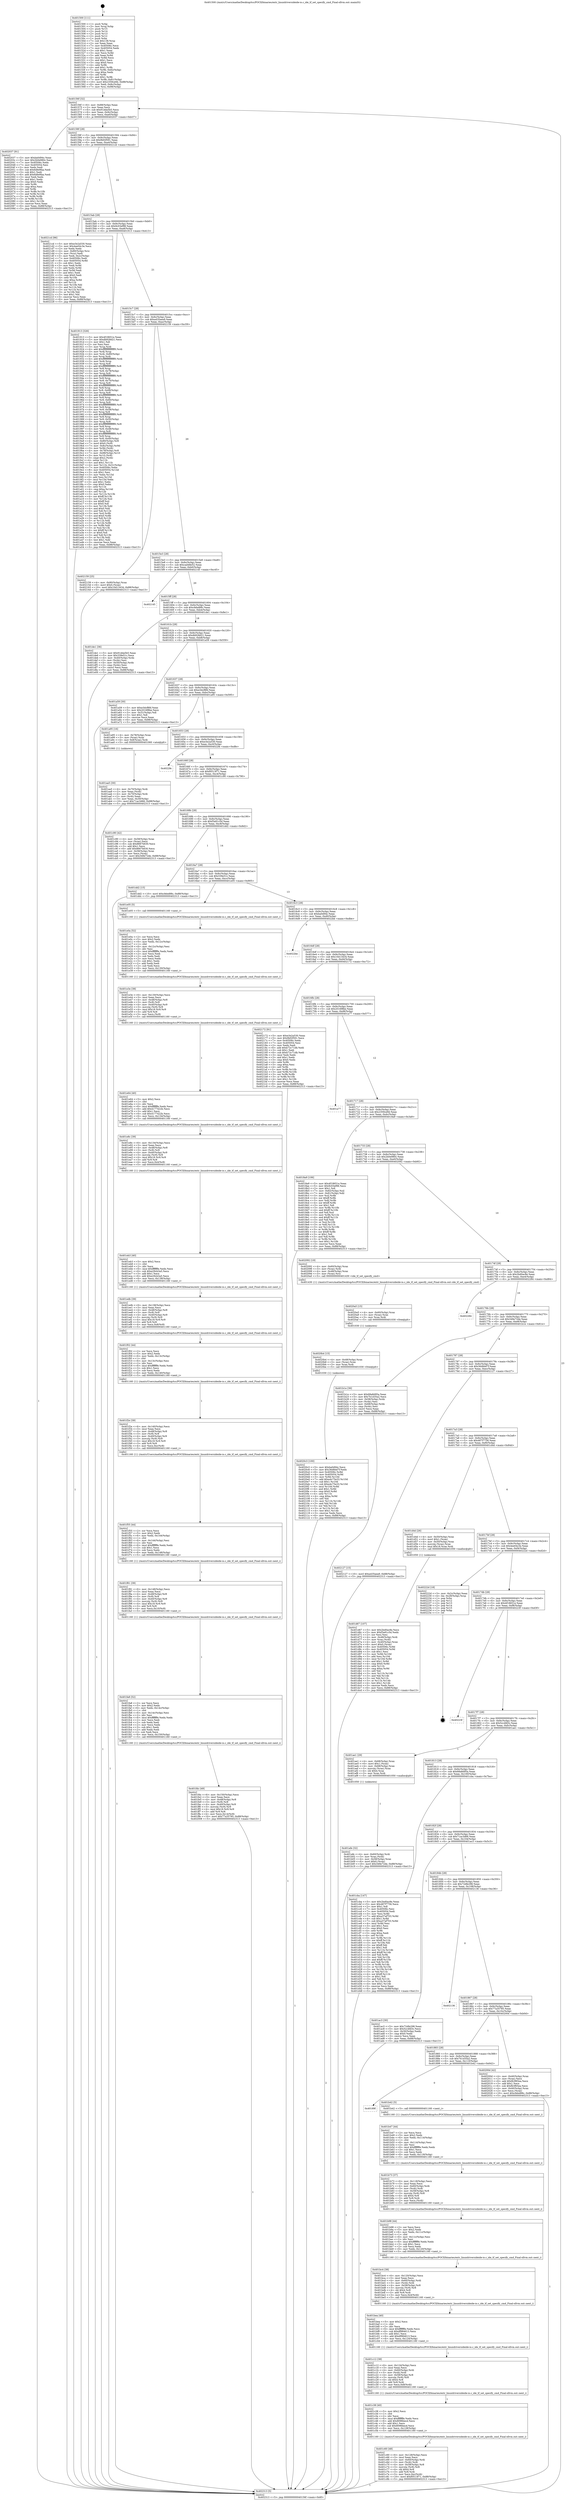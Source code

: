 digraph "0x401500" {
  label = "0x401500 (/mnt/c/Users/mathe/Desktop/tcc/POCII/binaries/extr_linuxdriversideide-io.c_ide_tf_set_specify_cmd_Final-ollvm.out::main(0))"
  labelloc = "t"
  node[shape=record]

  Entry [label="",width=0.3,height=0.3,shape=circle,fillcolor=black,style=filled]
  "0x40156f" [label="{
     0x40156f [32]\l
     | [instrs]\l
     &nbsp;&nbsp;0x40156f \<+6\>: mov -0x88(%rbp),%eax\l
     &nbsp;&nbsp;0x401575 \<+2\>: mov %eax,%ecx\l
     &nbsp;&nbsp;0x401577 \<+6\>: sub $0x91dda5b5,%ecx\l
     &nbsp;&nbsp;0x40157d \<+6\>: mov %eax,-0x9c(%rbp)\l
     &nbsp;&nbsp;0x401583 \<+6\>: mov %ecx,-0xa0(%rbp)\l
     &nbsp;&nbsp;0x401589 \<+6\>: je 0000000000402037 \<main+0xb37\>\l
  }"]
  "0x402037" [label="{
     0x402037 [91]\l
     | [instrs]\l
     &nbsp;&nbsp;0x402037 \<+5\>: mov $0xba0d94c,%eax\l
     &nbsp;&nbsp;0x40203c \<+5\>: mov $0x2b0e980c,%ecx\l
     &nbsp;&nbsp;0x402041 \<+7\>: mov 0x40506c,%edx\l
     &nbsp;&nbsp;0x402048 \<+7\>: mov 0x405054,%esi\l
     &nbsp;&nbsp;0x40204f \<+2\>: mov %edx,%edi\l
     &nbsp;&nbsp;0x402051 \<+6\>: sub $0x6dfe9faa,%edi\l
     &nbsp;&nbsp;0x402057 \<+3\>: sub $0x1,%edi\l
     &nbsp;&nbsp;0x40205a \<+6\>: add $0x6dfe9faa,%edi\l
     &nbsp;&nbsp;0x402060 \<+3\>: imul %edi,%edx\l
     &nbsp;&nbsp;0x402063 \<+3\>: and $0x1,%edx\l
     &nbsp;&nbsp;0x402066 \<+3\>: cmp $0x0,%edx\l
     &nbsp;&nbsp;0x402069 \<+4\>: sete %r8b\l
     &nbsp;&nbsp;0x40206d \<+3\>: cmp $0xa,%esi\l
     &nbsp;&nbsp;0x402070 \<+4\>: setl %r9b\l
     &nbsp;&nbsp;0x402074 \<+3\>: mov %r8b,%r10b\l
     &nbsp;&nbsp;0x402077 \<+3\>: and %r9b,%r10b\l
     &nbsp;&nbsp;0x40207a \<+3\>: xor %r9b,%r8b\l
     &nbsp;&nbsp;0x40207d \<+3\>: or %r8b,%r10b\l
     &nbsp;&nbsp;0x402080 \<+4\>: test $0x1,%r10b\l
     &nbsp;&nbsp;0x402084 \<+3\>: cmovne %ecx,%eax\l
     &nbsp;&nbsp;0x402087 \<+6\>: mov %eax,-0x88(%rbp)\l
     &nbsp;&nbsp;0x40208d \<+5\>: jmp 0000000000402313 \<main+0xe13\>\l
  }"]
  "0x40158f" [label="{
     0x40158f [28]\l
     | [instrs]\l
     &nbsp;&nbsp;0x40158f \<+5\>: jmp 0000000000401594 \<main+0x94\>\l
     &nbsp;&nbsp;0x401594 \<+6\>: mov -0x9c(%rbp),%eax\l
     &nbsp;&nbsp;0x40159a \<+5\>: sub $0x9bf2f591,%eax\l
     &nbsp;&nbsp;0x40159f \<+6\>: mov %eax,-0xa4(%rbp)\l
     &nbsp;&nbsp;0x4015a5 \<+6\>: je 00000000004021cd \<main+0xccd\>\l
  }"]
  Exit [label="",width=0.3,height=0.3,shape=circle,fillcolor=black,style=filled,peripheries=2]
  "0x4021cd" [label="{
     0x4021cd [96]\l
     | [instrs]\l
     &nbsp;&nbsp;0x4021cd \<+5\>: mov $0xe3e2a530,%eax\l
     &nbsp;&nbsp;0x4021d2 \<+5\>: mov $0x4ee04c3e,%ecx\l
     &nbsp;&nbsp;0x4021d7 \<+2\>: xor %edx,%edx\l
     &nbsp;&nbsp;0x4021d9 \<+4\>: mov -0x80(%rbp),%rsi\l
     &nbsp;&nbsp;0x4021dd \<+2\>: mov (%rsi),%edi\l
     &nbsp;&nbsp;0x4021df \<+3\>: mov %edi,-0x2c(%rbp)\l
     &nbsp;&nbsp;0x4021e2 \<+7\>: mov 0x40506c,%edi\l
     &nbsp;&nbsp;0x4021e9 \<+8\>: mov 0x405054,%r8d\l
     &nbsp;&nbsp;0x4021f1 \<+3\>: sub $0x1,%edx\l
     &nbsp;&nbsp;0x4021f4 \<+3\>: mov %edi,%r9d\l
     &nbsp;&nbsp;0x4021f7 \<+3\>: add %edx,%r9d\l
     &nbsp;&nbsp;0x4021fa \<+4\>: imul %r9d,%edi\l
     &nbsp;&nbsp;0x4021fe \<+3\>: and $0x1,%edi\l
     &nbsp;&nbsp;0x402201 \<+3\>: cmp $0x0,%edi\l
     &nbsp;&nbsp;0x402204 \<+4\>: sete %r10b\l
     &nbsp;&nbsp;0x402208 \<+4\>: cmp $0xa,%r8d\l
     &nbsp;&nbsp;0x40220c \<+4\>: setl %r11b\l
     &nbsp;&nbsp;0x402210 \<+3\>: mov %r10b,%bl\l
     &nbsp;&nbsp;0x402213 \<+3\>: and %r11b,%bl\l
     &nbsp;&nbsp;0x402216 \<+3\>: xor %r11b,%r10b\l
     &nbsp;&nbsp;0x402219 \<+3\>: or %r10b,%bl\l
     &nbsp;&nbsp;0x40221c \<+3\>: test $0x1,%bl\l
     &nbsp;&nbsp;0x40221f \<+3\>: cmovne %ecx,%eax\l
     &nbsp;&nbsp;0x402222 \<+6\>: mov %eax,-0x88(%rbp)\l
     &nbsp;&nbsp;0x402228 \<+5\>: jmp 0000000000402313 \<main+0xe13\>\l
  }"]
  "0x4015ab" [label="{
     0x4015ab [28]\l
     | [instrs]\l
     &nbsp;&nbsp;0x4015ab \<+5\>: jmp 00000000004015b0 \<main+0xb0\>\l
     &nbsp;&nbsp;0x4015b0 \<+6\>: mov -0x9c(%rbp),%eax\l
     &nbsp;&nbsp;0x4015b6 \<+5\>: sub $0x9c03ef98,%eax\l
     &nbsp;&nbsp;0x4015bb \<+6\>: mov %eax,-0xa8(%rbp)\l
     &nbsp;&nbsp;0x4015c1 \<+6\>: je 0000000000401913 \<main+0x413\>\l
  }"]
  "0x4020c3" [label="{
     0x4020c3 [100]\l
     | [instrs]\l
     &nbsp;&nbsp;0x4020c3 \<+5\>: mov $0xba0d94c,%ecx\l
     &nbsp;&nbsp;0x4020c8 \<+5\>: mov $0x36d8dd7f,%edx\l
     &nbsp;&nbsp;0x4020cd \<+8\>: mov 0x40506c,%r8d\l
     &nbsp;&nbsp;0x4020d5 \<+8\>: mov 0x405054,%r9d\l
     &nbsp;&nbsp;0x4020dd \<+3\>: mov %r8d,%r10d\l
     &nbsp;&nbsp;0x4020e0 \<+7\>: add $0xe4c75e33,%r10d\l
     &nbsp;&nbsp;0x4020e7 \<+4\>: sub $0x1,%r10d\l
     &nbsp;&nbsp;0x4020eb \<+7\>: sub $0xe4c75e33,%r10d\l
     &nbsp;&nbsp;0x4020f2 \<+4\>: imul %r10d,%r8d\l
     &nbsp;&nbsp;0x4020f6 \<+4\>: and $0x1,%r8d\l
     &nbsp;&nbsp;0x4020fa \<+4\>: cmp $0x0,%r8d\l
     &nbsp;&nbsp;0x4020fe \<+4\>: sete %r11b\l
     &nbsp;&nbsp;0x402102 \<+4\>: cmp $0xa,%r9d\l
     &nbsp;&nbsp;0x402106 \<+3\>: setl %bl\l
     &nbsp;&nbsp;0x402109 \<+3\>: mov %r11b,%r14b\l
     &nbsp;&nbsp;0x40210c \<+3\>: and %bl,%r14b\l
     &nbsp;&nbsp;0x40210f \<+3\>: xor %bl,%r11b\l
     &nbsp;&nbsp;0x402112 \<+3\>: or %r11b,%r14b\l
     &nbsp;&nbsp;0x402115 \<+4\>: test $0x1,%r14b\l
     &nbsp;&nbsp;0x402119 \<+3\>: cmovne %edx,%ecx\l
     &nbsp;&nbsp;0x40211c \<+6\>: mov %ecx,-0x88(%rbp)\l
     &nbsp;&nbsp;0x402122 \<+5\>: jmp 0000000000402313 \<main+0xe13\>\l
  }"]
  "0x401913" [label="{
     0x401913 [326]\l
     | [instrs]\l
     &nbsp;&nbsp;0x401913 \<+5\>: mov $0x4f18651e,%eax\l
     &nbsp;&nbsp;0x401918 \<+5\>: mov $0xdb928d21,%ecx\l
     &nbsp;&nbsp;0x40191d \<+2\>: mov $0x1,%dl\l
     &nbsp;&nbsp;0x40191f \<+2\>: xor %esi,%esi\l
     &nbsp;&nbsp;0x401921 \<+3\>: mov %rsp,%rdi\l
     &nbsp;&nbsp;0x401924 \<+4\>: add $0xfffffffffffffff0,%rdi\l
     &nbsp;&nbsp;0x401928 \<+3\>: mov %rdi,%rsp\l
     &nbsp;&nbsp;0x40192b \<+4\>: mov %rdi,-0x80(%rbp)\l
     &nbsp;&nbsp;0x40192f \<+3\>: mov %rsp,%rdi\l
     &nbsp;&nbsp;0x401932 \<+4\>: add $0xfffffffffffffff0,%rdi\l
     &nbsp;&nbsp;0x401936 \<+3\>: mov %rdi,%rsp\l
     &nbsp;&nbsp;0x401939 \<+3\>: mov %rsp,%r8\l
     &nbsp;&nbsp;0x40193c \<+4\>: add $0xfffffffffffffff0,%r8\l
     &nbsp;&nbsp;0x401940 \<+3\>: mov %r8,%rsp\l
     &nbsp;&nbsp;0x401943 \<+4\>: mov %r8,-0x78(%rbp)\l
     &nbsp;&nbsp;0x401947 \<+3\>: mov %rsp,%r8\l
     &nbsp;&nbsp;0x40194a \<+4\>: add $0xfffffffffffffff0,%r8\l
     &nbsp;&nbsp;0x40194e \<+3\>: mov %r8,%rsp\l
     &nbsp;&nbsp;0x401951 \<+4\>: mov %r8,-0x70(%rbp)\l
     &nbsp;&nbsp;0x401955 \<+3\>: mov %rsp,%r8\l
     &nbsp;&nbsp;0x401958 \<+4\>: add $0xfffffffffffffff0,%r8\l
     &nbsp;&nbsp;0x40195c \<+3\>: mov %r8,%rsp\l
     &nbsp;&nbsp;0x40195f \<+4\>: mov %r8,-0x68(%rbp)\l
     &nbsp;&nbsp;0x401963 \<+3\>: mov %rsp,%r8\l
     &nbsp;&nbsp;0x401966 \<+4\>: add $0xfffffffffffffff0,%r8\l
     &nbsp;&nbsp;0x40196a \<+3\>: mov %r8,%rsp\l
     &nbsp;&nbsp;0x40196d \<+4\>: mov %r8,-0x60(%rbp)\l
     &nbsp;&nbsp;0x401971 \<+3\>: mov %rsp,%r8\l
     &nbsp;&nbsp;0x401974 \<+4\>: add $0xfffffffffffffff0,%r8\l
     &nbsp;&nbsp;0x401978 \<+3\>: mov %r8,%rsp\l
     &nbsp;&nbsp;0x40197b \<+4\>: mov %r8,-0x58(%rbp)\l
     &nbsp;&nbsp;0x40197f \<+3\>: mov %rsp,%r8\l
     &nbsp;&nbsp;0x401982 \<+4\>: add $0xfffffffffffffff0,%r8\l
     &nbsp;&nbsp;0x401986 \<+3\>: mov %r8,%rsp\l
     &nbsp;&nbsp;0x401989 \<+4\>: mov %r8,-0x50(%rbp)\l
     &nbsp;&nbsp;0x40198d \<+3\>: mov %rsp,%r8\l
     &nbsp;&nbsp;0x401990 \<+4\>: add $0xfffffffffffffff0,%r8\l
     &nbsp;&nbsp;0x401994 \<+3\>: mov %r8,%rsp\l
     &nbsp;&nbsp;0x401997 \<+4\>: mov %r8,-0x48(%rbp)\l
     &nbsp;&nbsp;0x40199b \<+3\>: mov %rsp,%r8\l
     &nbsp;&nbsp;0x40199e \<+4\>: add $0xfffffffffffffff0,%r8\l
     &nbsp;&nbsp;0x4019a2 \<+3\>: mov %r8,%rsp\l
     &nbsp;&nbsp;0x4019a5 \<+4\>: mov %r8,-0x40(%rbp)\l
     &nbsp;&nbsp;0x4019a9 \<+4\>: mov -0x80(%rbp),%r8\l
     &nbsp;&nbsp;0x4019ad \<+7\>: movl $0x0,(%r8)\l
     &nbsp;&nbsp;0x4019b4 \<+7\>: mov -0x8c(%rbp),%r9d\l
     &nbsp;&nbsp;0x4019bb \<+3\>: mov %r9d,(%rdi)\l
     &nbsp;&nbsp;0x4019be \<+4\>: mov -0x78(%rbp),%r8\l
     &nbsp;&nbsp;0x4019c2 \<+7\>: mov -0x98(%rbp),%r10\l
     &nbsp;&nbsp;0x4019c9 \<+3\>: mov %r10,(%r8)\l
     &nbsp;&nbsp;0x4019cc \<+3\>: cmpl $0x2,(%rdi)\l
     &nbsp;&nbsp;0x4019cf \<+4\>: setne %r11b\l
     &nbsp;&nbsp;0x4019d3 \<+4\>: and $0x1,%r11b\l
     &nbsp;&nbsp;0x4019d7 \<+4\>: mov %r11b,-0x31(%rbp)\l
     &nbsp;&nbsp;0x4019db \<+7\>: mov 0x40506c,%ebx\l
     &nbsp;&nbsp;0x4019e2 \<+8\>: mov 0x405054,%r14d\l
     &nbsp;&nbsp;0x4019ea \<+3\>: sub $0x1,%esi\l
     &nbsp;&nbsp;0x4019ed \<+3\>: mov %ebx,%r15d\l
     &nbsp;&nbsp;0x4019f0 \<+3\>: add %esi,%r15d\l
     &nbsp;&nbsp;0x4019f3 \<+4\>: imul %r15d,%ebx\l
     &nbsp;&nbsp;0x4019f7 \<+3\>: and $0x1,%ebx\l
     &nbsp;&nbsp;0x4019fa \<+3\>: cmp $0x0,%ebx\l
     &nbsp;&nbsp;0x4019fd \<+4\>: sete %r11b\l
     &nbsp;&nbsp;0x401a01 \<+4\>: cmp $0xa,%r14d\l
     &nbsp;&nbsp;0x401a05 \<+4\>: setl %r12b\l
     &nbsp;&nbsp;0x401a09 \<+3\>: mov %r11b,%r13b\l
     &nbsp;&nbsp;0x401a0c \<+4\>: xor $0xff,%r13b\l
     &nbsp;&nbsp;0x401a10 \<+3\>: mov %r12b,%sil\l
     &nbsp;&nbsp;0x401a13 \<+4\>: xor $0xff,%sil\l
     &nbsp;&nbsp;0x401a17 \<+3\>: xor $0x0,%dl\l
     &nbsp;&nbsp;0x401a1a \<+3\>: mov %r13b,%dil\l
     &nbsp;&nbsp;0x401a1d \<+4\>: and $0x0,%dil\l
     &nbsp;&nbsp;0x401a21 \<+3\>: and %dl,%r11b\l
     &nbsp;&nbsp;0x401a24 \<+3\>: mov %sil,%r8b\l
     &nbsp;&nbsp;0x401a27 \<+4\>: and $0x0,%r8b\l
     &nbsp;&nbsp;0x401a2b \<+3\>: and %dl,%r12b\l
     &nbsp;&nbsp;0x401a2e \<+3\>: or %r11b,%dil\l
     &nbsp;&nbsp;0x401a31 \<+3\>: or %r12b,%r8b\l
     &nbsp;&nbsp;0x401a34 \<+3\>: xor %r8b,%dil\l
     &nbsp;&nbsp;0x401a37 \<+3\>: or %sil,%r13b\l
     &nbsp;&nbsp;0x401a3a \<+4\>: xor $0xff,%r13b\l
     &nbsp;&nbsp;0x401a3e \<+3\>: or $0x0,%dl\l
     &nbsp;&nbsp;0x401a41 \<+3\>: and %dl,%r13b\l
     &nbsp;&nbsp;0x401a44 \<+3\>: or %r13b,%dil\l
     &nbsp;&nbsp;0x401a47 \<+4\>: test $0x1,%dil\l
     &nbsp;&nbsp;0x401a4b \<+3\>: cmovne %ecx,%eax\l
     &nbsp;&nbsp;0x401a4e \<+6\>: mov %eax,-0x88(%rbp)\l
     &nbsp;&nbsp;0x401a54 \<+5\>: jmp 0000000000402313 \<main+0xe13\>\l
  }"]
  "0x4015c7" [label="{
     0x4015c7 [28]\l
     | [instrs]\l
     &nbsp;&nbsp;0x4015c7 \<+5\>: jmp 00000000004015cc \<main+0xcc\>\l
     &nbsp;&nbsp;0x4015cc \<+6\>: mov -0x9c(%rbp),%eax\l
     &nbsp;&nbsp;0x4015d2 \<+5\>: sub $0xa435aea9,%eax\l
     &nbsp;&nbsp;0x4015d7 \<+6\>: mov %eax,-0xac(%rbp)\l
     &nbsp;&nbsp;0x4015dd \<+6\>: je 0000000000402159 \<main+0xc59\>\l
  }"]
  "0x4020b4" [label="{
     0x4020b4 [15]\l
     | [instrs]\l
     &nbsp;&nbsp;0x4020b4 \<+4\>: mov -0x48(%rbp),%rax\l
     &nbsp;&nbsp;0x4020b8 \<+3\>: mov (%rax),%rax\l
     &nbsp;&nbsp;0x4020bb \<+3\>: mov %rax,%rdi\l
     &nbsp;&nbsp;0x4020be \<+5\>: call 0000000000401030 \<free@plt\>\l
     | [calls]\l
     &nbsp;&nbsp;0x401030 \{1\} (unknown)\l
  }"]
  "0x402159" [label="{
     0x402159 [25]\l
     | [instrs]\l
     &nbsp;&nbsp;0x402159 \<+4\>: mov -0x80(%rbp),%rax\l
     &nbsp;&nbsp;0x40215d \<+6\>: movl $0x0,(%rax)\l
     &nbsp;&nbsp;0x402163 \<+10\>: movl $0x10d13434,-0x88(%rbp)\l
     &nbsp;&nbsp;0x40216d \<+5\>: jmp 0000000000402313 \<main+0xe13\>\l
  }"]
  "0x4015e3" [label="{
     0x4015e3 [28]\l
     | [instrs]\l
     &nbsp;&nbsp;0x4015e3 \<+5\>: jmp 00000000004015e8 \<main+0xe8\>\l
     &nbsp;&nbsp;0x4015e8 \<+6\>: mov -0x9c(%rbp),%eax\l
     &nbsp;&nbsp;0x4015ee \<+5\>: sub $0xcad48e52,%eax\l
     &nbsp;&nbsp;0x4015f3 \<+6\>: mov %eax,-0xb0(%rbp)\l
     &nbsp;&nbsp;0x4015f9 \<+6\>: je 0000000000402145 \<main+0xc45\>\l
  }"]
  "0x4020a5" [label="{
     0x4020a5 [15]\l
     | [instrs]\l
     &nbsp;&nbsp;0x4020a5 \<+4\>: mov -0x60(%rbp),%rax\l
     &nbsp;&nbsp;0x4020a9 \<+3\>: mov (%rax),%rax\l
     &nbsp;&nbsp;0x4020ac \<+3\>: mov %rax,%rdi\l
     &nbsp;&nbsp;0x4020af \<+5\>: call 0000000000401030 \<free@plt\>\l
     | [calls]\l
     &nbsp;&nbsp;0x401030 \{1\} (unknown)\l
  }"]
  "0x402145" [label="{
     0x402145\l
  }", style=dashed]
  "0x4015ff" [label="{
     0x4015ff [28]\l
     | [instrs]\l
     &nbsp;&nbsp;0x4015ff \<+5\>: jmp 0000000000401604 \<main+0x104\>\l
     &nbsp;&nbsp;0x401604 \<+6\>: mov -0x9c(%rbp),%eax\l
     &nbsp;&nbsp;0x40160a \<+5\>: sub $0xcfebd88c,%eax\l
     &nbsp;&nbsp;0x40160f \<+6\>: mov %eax,-0xb4(%rbp)\l
     &nbsp;&nbsp;0x401615 \<+6\>: je 0000000000401de1 \<main+0x8e1\>\l
  }"]
  "0x401fdc" [label="{
     0x401fdc [49]\l
     | [instrs]\l
     &nbsp;&nbsp;0x401fdc \<+6\>: mov -0x150(%rbp),%ecx\l
     &nbsp;&nbsp;0x401fe2 \<+3\>: imul %eax,%ecx\l
     &nbsp;&nbsp;0x401fe5 \<+4\>: mov -0x48(%rbp),%r8\l
     &nbsp;&nbsp;0x401fe9 \<+3\>: mov (%r8),%r8\l
     &nbsp;&nbsp;0x401fec \<+4\>: mov -0x40(%rbp),%r9\l
     &nbsp;&nbsp;0x401ff0 \<+3\>: movslq (%r9),%r9\l
     &nbsp;&nbsp;0x401ff3 \<+4\>: imul $0x18,%r9,%r9\l
     &nbsp;&nbsp;0x401ff7 \<+3\>: add %r9,%r8\l
     &nbsp;&nbsp;0x401ffa \<+4\>: mov %ecx,0x14(%r8)\l
     &nbsp;&nbsp;0x401ffe \<+10\>: movl $0x77a35785,-0x88(%rbp)\l
     &nbsp;&nbsp;0x402008 \<+5\>: jmp 0000000000402313 \<main+0xe13\>\l
  }"]
  "0x401de1" [label="{
     0x401de1 [36]\l
     | [instrs]\l
     &nbsp;&nbsp;0x401de1 \<+5\>: mov $0x91dda5b5,%eax\l
     &nbsp;&nbsp;0x401de6 \<+5\>: mov $0x339e51c,%ecx\l
     &nbsp;&nbsp;0x401deb \<+4\>: mov -0x40(%rbp),%rdx\l
     &nbsp;&nbsp;0x401def \<+2\>: mov (%rdx),%esi\l
     &nbsp;&nbsp;0x401df1 \<+4\>: mov -0x50(%rbp),%rdx\l
     &nbsp;&nbsp;0x401df5 \<+2\>: cmp (%rdx),%esi\l
     &nbsp;&nbsp;0x401df7 \<+3\>: cmovl %ecx,%eax\l
     &nbsp;&nbsp;0x401dfa \<+6\>: mov %eax,-0x88(%rbp)\l
     &nbsp;&nbsp;0x401e00 \<+5\>: jmp 0000000000402313 \<main+0xe13\>\l
  }"]
  "0x40161b" [label="{
     0x40161b [28]\l
     | [instrs]\l
     &nbsp;&nbsp;0x40161b \<+5\>: jmp 0000000000401620 \<main+0x120\>\l
     &nbsp;&nbsp;0x401620 \<+6\>: mov -0x9c(%rbp),%eax\l
     &nbsp;&nbsp;0x401626 \<+5\>: sub $0xdb928d21,%eax\l
     &nbsp;&nbsp;0x40162b \<+6\>: mov %eax,-0xb8(%rbp)\l
     &nbsp;&nbsp;0x401631 \<+6\>: je 0000000000401a59 \<main+0x559\>\l
  }"]
  "0x401fa8" [label="{
     0x401fa8 [52]\l
     | [instrs]\l
     &nbsp;&nbsp;0x401fa8 \<+2\>: xor %ecx,%ecx\l
     &nbsp;&nbsp;0x401faa \<+5\>: mov $0x2,%edx\l
     &nbsp;&nbsp;0x401faf \<+6\>: mov %edx,-0x14c(%rbp)\l
     &nbsp;&nbsp;0x401fb5 \<+1\>: cltd\l
     &nbsp;&nbsp;0x401fb6 \<+6\>: mov -0x14c(%rbp),%esi\l
     &nbsp;&nbsp;0x401fbc \<+2\>: idiv %esi\l
     &nbsp;&nbsp;0x401fbe \<+6\>: imul $0xfffffffe,%edx,%edx\l
     &nbsp;&nbsp;0x401fc4 \<+2\>: mov %ecx,%edi\l
     &nbsp;&nbsp;0x401fc6 \<+2\>: sub %edx,%edi\l
     &nbsp;&nbsp;0x401fc8 \<+2\>: mov %ecx,%edx\l
     &nbsp;&nbsp;0x401fca \<+3\>: sub $0x1,%edx\l
     &nbsp;&nbsp;0x401fcd \<+2\>: add %edx,%edi\l
     &nbsp;&nbsp;0x401fcf \<+2\>: sub %edi,%ecx\l
     &nbsp;&nbsp;0x401fd1 \<+6\>: mov %ecx,-0x150(%rbp)\l
     &nbsp;&nbsp;0x401fd7 \<+5\>: call 0000000000401160 \<next_i\>\l
     | [calls]\l
     &nbsp;&nbsp;0x401160 \{1\} (/mnt/c/Users/mathe/Desktop/tcc/POCII/binaries/extr_linuxdriversideide-io.c_ide_tf_set_specify_cmd_Final-ollvm.out::next_i)\l
  }"]
  "0x401a59" [label="{
     0x401a59 [30]\l
     | [instrs]\l
     &nbsp;&nbsp;0x401a59 \<+5\>: mov $0xe3dcf8fd,%eax\l
     &nbsp;&nbsp;0x401a5e \<+5\>: mov $0x2016f8be,%ecx\l
     &nbsp;&nbsp;0x401a63 \<+3\>: mov -0x31(%rbp),%dl\l
     &nbsp;&nbsp;0x401a66 \<+3\>: test $0x1,%dl\l
     &nbsp;&nbsp;0x401a69 \<+3\>: cmovne %ecx,%eax\l
     &nbsp;&nbsp;0x401a6c \<+6\>: mov %eax,-0x88(%rbp)\l
     &nbsp;&nbsp;0x401a72 \<+5\>: jmp 0000000000402313 \<main+0xe13\>\l
  }"]
  "0x401637" [label="{
     0x401637 [28]\l
     | [instrs]\l
     &nbsp;&nbsp;0x401637 \<+5\>: jmp 000000000040163c \<main+0x13c\>\l
     &nbsp;&nbsp;0x40163c \<+6\>: mov -0x9c(%rbp),%eax\l
     &nbsp;&nbsp;0x401642 \<+5\>: sub $0xe3dcf8fd,%eax\l
     &nbsp;&nbsp;0x401647 \<+6\>: mov %eax,-0xbc(%rbp)\l
     &nbsp;&nbsp;0x40164d \<+6\>: je 0000000000401a95 \<main+0x595\>\l
  }"]
  "0x401f81" [label="{
     0x401f81 [39]\l
     | [instrs]\l
     &nbsp;&nbsp;0x401f81 \<+6\>: mov -0x148(%rbp),%ecx\l
     &nbsp;&nbsp;0x401f87 \<+3\>: imul %eax,%ecx\l
     &nbsp;&nbsp;0x401f8a \<+4\>: mov -0x48(%rbp),%r8\l
     &nbsp;&nbsp;0x401f8e \<+3\>: mov (%r8),%r8\l
     &nbsp;&nbsp;0x401f91 \<+4\>: mov -0x40(%rbp),%r9\l
     &nbsp;&nbsp;0x401f95 \<+3\>: movslq (%r9),%r9\l
     &nbsp;&nbsp;0x401f98 \<+4\>: imul $0x18,%r9,%r9\l
     &nbsp;&nbsp;0x401f9c \<+3\>: add %r9,%r8\l
     &nbsp;&nbsp;0x401f9f \<+4\>: mov %ecx,0x10(%r8)\l
     &nbsp;&nbsp;0x401fa3 \<+5\>: call 0000000000401160 \<next_i\>\l
     | [calls]\l
     &nbsp;&nbsp;0x401160 \{1\} (/mnt/c/Users/mathe/Desktop/tcc/POCII/binaries/extr_linuxdriversideide-io.c_ide_tf_set_specify_cmd_Final-ollvm.out::next_i)\l
  }"]
  "0x401a95" [label="{
     0x401a95 [16]\l
     | [instrs]\l
     &nbsp;&nbsp;0x401a95 \<+4\>: mov -0x78(%rbp),%rax\l
     &nbsp;&nbsp;0x401a99 \<+3\>: mov (%rax),%rax\l
     &nbsp;&nbsp;0x401a9c \<+4\>: mov 0x8(%rax),%rdi\l
     &nbsp;&nbsp;0x401aa0 \<+5\>: call 0000000000401060 \<atoi@plt\>\l
     | [calls]\l
     &nbsp;&nbsp;0x401060 \{1\} (unknown)\l
  }"]
  "0x401653" [label="{
     0x401653 [28]\l
     | [instrs]\l
     &nbsp;&nbsp;0x401653 \<+5\>: jmp 0000000000401658 \<main+0x158\>\l
     &nbsp;&nbsp;0x401658 \<+6\>: mov -0x9c(%rbp),%eax\l
     &nbsp;&nbsp;0x40165e \<+5\>: sub $0xe3e2a530,%eax\l
     &nbsp;&nbsp;0x401663 \<+6\>: mov %eax,-0xc0(%rbp)\l
     &nbsp;&nbsp;0x401669 \<+6\>: je 00000000004022fe \<main+0xdfe\>\l
  }"]
  "0x401f55" [label="{
     0x401f55 [44]\l
     | [instrs]\l
     &nbsp;&nbsp;0x401f55 \<+2\>: xor %ecx,%ecx\l
     &nbsp;&nbsp;0x401f57 \<+5\>: mov $0x2,%edx\l
     &nbsp;&nbsp;0x401f5c \<+6\>: mov %edx,-0x144(%rbp)\l
     &nbsp;&nbsp;0x401f62 \<+1\>: cltd\l
     &nbsp;&nbsp;0x401f63 \<+6\>: mov -0x144(%rbp),%esi\l
     &nbsp;&nbsp;0x401f69 \<+2\>: idiv %esi\l
     &nbsp;&nbsp;0x401f6b \<+6\>: imul $0xfffffffe,%edx,%edx\l
     &nbsp;&nbsp;0x401f71 \<+3\>: sub $0x1,%ecx\l
     &nbsp;&nbsp;0x401f74 \<+2\>: sub %ecx,%edx\l
     &nbsp;&nbsp;0x401f76 \<+6\>: mov %edx,-0x148(%rbp)\l
     &nbsp;&nbsp;0x401f7c \<+5\>: call 0000000000401160 \<next_i\>\l
     | [calls]\l
     &nbsp;&nbsp;0x401160 \{1\} (/mnt/c/Users/mathe/Desktop/tcc/POCII/binaries/extr_linuxdriversideide-io.c_ide_tf_set_specify_cmd_Final-ollvm.out::next_i)\l
  }"]
  "0x4022fe" [label="{
     0x4022fe\l
  }", style=dashed]
  "0x40166f" [label="{
     0x40166f [28]\l
     | [instrs]\l
     &nbsp;&nbsp;0x40166f \<+5\>: jmp 0000000000401674 \<main+0x174\>\l
     &nbsp;&nbsp;0x401674 \<+6\>: mov -0x9c(%rbp),%eax\l
     &nbsp;&nbsp;0x40167a \<+5\>: sub $0xf0513f71,%eax\l
     &nbsp;&nbsp;0x40167f \<+6\>: mov %eax,-0xc4(%rbp)\l
     &nbsp;&nbsp;0x401685 \<+6\>: je 0000000000401c90 \<main+0x790\>\l
  }"]
  "0x401f2e" [label="{
     0x401f2e [39]\l
     | [instrs]\l
     &nbsp;&nbsp;0x401f2e \<+6\>: mov -0x140(%rbp),%ecx\l
     &nbsp;&nbsp;0x401f34 \<+3\>: imul %eax,%ecx\l
     &nbsp;&nbsp;0x401f37 \<+4\>: mov -0x48(%rbp),%r8\l
     &nbsp;&nbsp;0x401f3b \<+3\>: mov (%r8),%r8\l
     &nbsp;&nbsp;0x401f3e \<+4\>: mov -0x40(%rbp),%r9\l
     &nbsp;&nbsp;0x401f42 \<+3\>: movslq (%r9),%r9\l
     &nbsp;&nbsp;0x401f45 \<+4\>: imul $0x18,%r9,%r9\l
     &nbsp;&nbsp;0x401f49 \<+3\>: add %r9,%r8\l
     &nbsp;&nbsp;0x401f4c \<+4\>: mov %ecx,0xc(%r8)\l
     &nbsp;&nbsp;0x401f50 \<+5\>: call 0000000000401160 \<next_i\>\l
     | [calls]\l
     &nbsp;&nbsp;0x401160 \{1\} (/mnt/c/Users/mathe/Desktop/tcc/POCII/binaries/extr_linuxdriversideide-io.c_ide_tf_set_specify_cmd_Final-ollvm.out::next_i)\l
  }"]
  "0x401c90" [label="{
     0x401c90 [42]\l
     | [instrs]\l
     &nbsp;&nbsp;0x401c90 \<+4\>: mov -0x58(%rbp),%rax\l
     &nbsp;&nbsp;0x401c94 \<+2\>: mov (%rax),%ecx\l
     &nbsp;&nbsp;0x401c96 \<+6\>: sub $0x8667b630,%ecx\l
     &nbsp;&nbsp;0x401c9c \<+3\>: add $0x1,%ecx\l
     &nbsp;&nbsp;0x401c9f \<+6\>: add $0x8667b630,%ecx\l
     &nbsp;&nbsp;0x401ca5 \<+4\>: mov -0x58(%rbp),%rax\l
     &nbsp;&nbsp;0x401ca9 \<+2\>: mov %ecx,(%rax)\l
     &nbsp;&nbsp;0x401cab \<+10\>: movl $0x349e72de,-0x88(%rbp)\l
     &nbsp;&nbsp;0x401cb5 \<+5\>: jmp 0000000000402313 \<main+0xe13\>\l
  }"]
  "0x40168b" [label="{
     0x40168b [28]\l
     | [instrs]\l
     &nbsp;&nbsp;0x40168b \<+5\>: jmp 0000000000401690 \<main+0x190\>\l
     &nbsp;&nbsp;0x401690 \<+6\>: mov -0x9c(%rbp),%eax\l
     &nbsp;&nbsp;0x401696 \<+5\>: sub $0xf3a91c5d,%eax\l
     &nbsp;&nbsp;0x40169b \<+6\>: mov %eax,-0xc8(%rbp)\l
     &nbsp;&nbsp;0x4016a1 \<+6\>: je 0000000000401dd2 \<main+0x8d2\>\l
  }"]
  "0x401f02" [label="{
     0x401f02 [44]\l
     | [instrs]\l
     &nbsp;&nbsp;0x401f02 \<+2\>: xor %ecx,%ecx\l
     &nbsp;&nbsp;0x401f04 \<+5\>: mov $0x2,%edx\l
     &nbsp;&nbsp;0x401f09 \<+6\>: mov %edx,-0x13c(%rbp)\l
     &nbsp;&nbsp;0x401f0f \<+1\>: cltd\l
     &nbsp;&nbsp;0x401f10 \<+6\>: mov -0x13c(%rbp),%esi\l
     &nbsp;&nbsp;0x401f16 \<+2\>: idiv %esi\l
     &nbsp;&nbsp;0x401f18 \<+6\>: imul $0xfffffffe,%edx,%edx\l
     &nbsp;&nbsp;0x401f1e \<+3\>: sub $0x1,%ecx\l
     &nbsp;&nbsp;0x401f21 \<+2\>: sub %ecx,%edx\l
     &nbsp;&nbsp;0x401f23 \<+6\>: mov %edx,-0x140(%rbp)\l
     &nbsp;&nbsp;0x401f29 \<+5\>: call 0000000000401160 \<next_i\>\l
     | [calls]\l
     &nbsp;&nbsp;0x401160 \{1\} (/mnt/c/Users/mathe/Desktop/tcc/POCII/binaries/extr_linuxdriversideide-io.c_ide_tf_set_specify_cmd_Final-ollvm.out::next_i)\l
  }"]
  "0x401dd2" [label="{
     0x401dd2 [15]\l
     | [instrs]\l
     &nbsp;&nbsp;0x401dd2 \<+10\>: movl $0xcfebd88c,-0x88(%rbp)\l
     &nbsp;&nbsp;0x401ddc \<+5\>: jmp 0000000000402313 \<main+0xe13\>\l
  }"]
  "0x4016a7" [label="{
     0x4016a7 [28]\l
     | [instrs]\l
     &nbsp;&nbsp;0x4016a7 \<+5\>: jmp 00000000004016ac \<main+0x1ac\>\l
     &nbsp;&nbsp;0x4016ac \<+6\>: mov -0x9c(%rbp),%eax\l
     &nbsp;&nbsp;0x4016b2 \<+5\>: sub $0x339e51c,%eax\l
     &nbsp;&nbsp;0x4016b7 \<+6\>: mov %eax,-0xcc(%rbp)\l
     &nbsp;&nbsp;0x4016bd \<+6\>: je 0000000000401e05 \<main+0x905\>\l
  }"]
  "0x401edb" [label="{
     0x401edb [39]\l
     | [instrs]\l
     &nbsp;&nbsp;0x401edb \<+6\>: mov -0x138(%rbp),%ecx\l
     &nbsp;&nbsp;0x401ee1 \<+3\>: imul %eax,%ecx\l
     &nbsp;&nbsp;0x401ee4 \<+4\>: mov -0x48(%rbp),%r8\l
     &nbsp;&nbsp;0x401ee8 \<+3\>: mov (%r8),%r8\l
     &nbsp;&nbsp;0x401eeb \<+4\>: mov -0x40(%rbp),%r9\l
     &nbsp;&nbsp;0x401eef \<+3\>: movslq (%r9),%r9\l
     &nbsp;&nbsp;0x401ef2 \<+4\>: imul $0x18,%r9,%r9\l
     &nbsp;&nbsp;0x401ef6 \<+3\>: add %r9,%r8\l
     &nbsp;&nbsp;0x401ef9 \<+4\>: mov %ecx,0x8(%r8)\l
     &nbsp;&nbsp;0x401efd \<+5\>: call 0000000000401160 \<next_i\>\l
     | [calls]\l
     &nbsp;&nbsp;0x401160 \{1\} (/mnt/c/Users/mathe/Desktop/tcc/POCII/binaries/extr_linuxdriversideide-io.c_ide_tf_set_specify_cmd_Final-ollvm.out::next_i)\l
  }"]
  "0x401e05" [label="{
     0x401e05 [5]\l
     | [instrs]\l
     &nbsp;&nbsp;0x401e05 \<+5\>: call 0000000000401160 \<next_i\>\l
     | [calls]\l
     &nbsp;&nbsp;0x401160 \{1\} (/mnt/c/Users/mathe/Desktop/tcc/POCII/binaries/extr_linuxdriversideide-io.c_ide_tf_set_specify_cmd_Final-ollvm.out::next_i)\l
  }"]
  "0x4016c3" [label="{
     0x4016c3 [28]\l
     | [instrs]\l
     &nbsp;&nbsp;0x4016c3 \<+5\>: jmp 00000000004016c8 \<main+0x1c8\>\l
     &nbsp;&nbsp;0x4016c8 \<+6\>: mov -0x9c(%rbp),%eax\l
     &nbsp;&nbsp;0x4016ce \<+5\>: sub $0xba0d94c,%eax\l
     &nbsp;&nbsp;0x4016d3 \<+6\>: mov %eax,-0xd0(%rbp)\l
     &nbsp;&nbsp;0x4016d9 \<+6\>: je 00000000004022be \<main+0xdbe\>\l
  }"]
  "0x401eb3" [label="{
     0x401eb3 [40]\l
     | [instrs]\l
     &nbsp;&nbsp;0x401eb3 \<+5\>: mov $0x2,%ecx\l
     &nbsp;&nbsp;0x401eb8 \<+1\>: cltd\l
     &nbsp;&nbsp;0x401eb9 \<+2\>: idiv %ecx\l
     &nbsp;&nbsp;0x401ebb \<+6\>: imul $0xfffffffe,%edx,%ecx\l
     &nbsp;&nbsp;0x401ec1 \<+6\>: sub $0xe29cb3a5,%ecx\l
     &nbsp;&nbsp;0x401ec7 \<+3\>: add $0x1,%ecx\l
     &nbsp;&nbsp;0x401eca \<+6\>: add $0xe29cb3a5,%ecx\l
     &nbsp;&nbsp;0x401ed0 \<+6\>: mov %ecx,-0x138(%rbp)\l
     &nbsp;&nbsp;0x401ed6 \<+5\>: call 0000000000401160 \<next_i\>\l
     | [calls]\l
     &nbsp;&nbsp;0x401160 \{1\} (/mnt/c/Users/mathe/Desktop/tcc/POCII/binaries/extr_linuxdriversideide-io.c_ide_tf_set_specify_cmd_Final-ollvm.out::next_i)\l
  }"]
  "0x4022be" [label="{
     0x4022be\l
  }", style=dashed]
  "0x4016df" [label="{
     0x4016df [28]\l
     | [instrs]\l
     &nbsp;&nbsp;0x4016df \<+5\>: jmp 00000000004016e4 \<main+0x1e4\>\l
     &nbsp;&nbsp;0x4016e4 \<+6\>: mov -0x9c(%rbp),%eax\l
     &nbsp;&nbsp;0x4016ea \<+5\>: sub $0x10d13434,%eax\l
     &nbsp;&nbsp;0x4016ef \<+6\>: mov %eax,-0xd4(%rbp)\l
     &nbsp;&nbsp;0x4016f5 \<+6\>: je 0000000000402172 \<main+0xc72\>\l
  }"]
  "0x401e8c" [label="{
     0x401e8c [39]\l
     | [instrs]\l
     &nbsp;&nbsp;0x401e8c \<+6\>: mov -0x134(%rbp),%ecx\l
     &nbsp;&nbsp;0x401e92 \<+3\>: imul %eax,%ecx\l
     &nbsp;&nbsp;0x401e95 \<+4\>: mov -0x48(%rbp),%r8\l
     &nbsp;&nbsp;0x401e99 \<+3\>: mov (%r8),%r8\l
     &nbsp;&nbsp;0x401e9c \<+4\>: mov -0x40(%rbp),%r9\l
     &nbsp;&nbsp;0x401ea0 \<+3\>: movslq (%r9),%r9\l
     &nbsp;&nbsp;0x401ea3 \<+4\>: imul $0x18,%r9,%r9\l
     &nbsp;&nbsp;0x401ea7 \<+3\>: add %r9,%r8\l
     &nbsp;&nbsp;0x401eaa \<+4\>: mov %ecx,0x4(%r8)\l
     &nbsp;&nbsp;0x401eae \<+5\>: call 0000000000401160 \<next_i\>\l
     | [calls]\l
     &nbsp;&nbsp;0x401160 \{1\} (/mnt/c/Users/mathe/Desktop/tcc/POCII/binaries/extr_linuxdriversideide-io.c_ide_tf_set_specify_cmd_Final-ollvm.out::next_i)\l
  }"]
  "0x402172" [label="{
     0x402172 [91]\l
     | [instrs]\l
     &nbsp;&nbsp;0x402172 \<+5\>: mov $0xe3e2a530,%eax\l
     &nbsp;&nbsp;0x402177 \<+5\>: mov $0x9bf2f591,%ecx\l
     &nbsp;&nbsp;0x40217c \<+7\>: mov 0x40506c,%edx\l
     &nbsp;&nbsp;0x402183 \<+7\>: mov 0x405054,%esi\l
     &nbsp;&nbsp;0x40218a \<+2\>: mov %edx,%edi\l
     &nbsp;&nbsp;0x40218c \<+6\>: add $0xb72c71db,%edi\l
     &nbsp;&nbsp;0x402192 \<+3\>: sub $0x1,%edi\l
     &nbsp;&nbsp;0x402195 \<+6\>: sub $0xb72c71db,%edi\l
     &nbsp;&nbsp;0x40219b \<+3\>: imul %edi,%edx\l
     &nbsp;&nbsp;0x40219e \<+3\>: and $0x1,%edx\l
     &nbsp;&nbsp;0x4021a1 \<+3\>: cmp $0x0,%edx\l
     &nbsp;&nbsp;0x4021a4 \<+4\>: sete %r8b\l
     &nbsp;&nbsp;0x4021a8 \<+3\>: cmp $0xa,%esi\l
     &nbsp;&nbsp;0x4021ab \<+4\>: setl %r9b\l
     &nbsp;&nbsp;0x4021af \<+3\>: mov %r8b,%r10b\l
     &nbsp;&nbsp;0x4021b2 \<+3\>: and %r9b,%r10b\l
     &nbsp;&nbsp;0x4021b5 \<+3\>: xor %r9b,%r8b\l
     &nbsp;&nbsp;0x4021b8 \<+3\>: or %r8b,%r10b\l
     &nbsp;&nbsp;0x4021bb \<+4\>: test $0x1,%r10b\l
     &nbsp;&nbsp;0x4021bf \<+3\>: cmovne %ecx,%eax\l
     &nbsp;&nbsp;0x4021c2 \<+6\>: mov %eax,-0x88(%rbp)\l
     &nbsp;&nbsp;0x4021c8 \<+5\>: jmp 0000000000402313 \<main+0xe13\>\l
  }"]
  "0x4016fb" [label="{
     0x4016fb [28]\l
     | [instrs]\l
     &nbsp;&nbsp;0x4016fb \<+5\>: jmp 0000000000401700 \<main+0x200\>\l
     &nbsp;&nbsp;0x401700 \<+6\>: mov -0x9c(%rbp),%eax\l
     &nbsp;&nbsp;0x401706 \<+5\>: sub $0x2016f8be,%eax\l
     &nbsp;&nbsp;0x40170b \<+6\>: mov %eax,-0xd8(%rbp)\l
     &nbsp;&nbsp;0x401711 \<+6\>: je 0000000000401a77 \<main+0x577\>\l
  }"]
  "0x401e64" [label="{
     0x401e64 [40]\l
     | [instrs]\l
     &nbsp;&nbsp;0x401e64 \<+5\>: mov $0x2,%ecx\l
     &nbsp;&nbsp;0x401e69 \<+1\>: cltd\l
     &nbsp;&nbsp;0x401e6a \<+2\>: idiv %ecx\l
     &nbsp;&nbsp;0x401e6c \<+6\>: imul $0xfffffffe,%edx,%ecx\l
     &nbsp;&nbsp;0x401e72 \<+6\>: add $0x4177422b,%ecx\l
     &nbsp;&nbsp;0x401e78 \<+3\>: add $0x1,%ecx\l
     &nbsp;&nbsp;0x401e7b \<+6\>: sub $0x4177422b,%ecx\l
     &nbsp;&nbsp;0x401e81 \<+6\>: mov %ecx,-0x134(%rbp)\l
     &nbsp;&nbsp;0x401e87 \<+5\>: call 0000000000401160 \<next_i\>\l
     | [calls]\l
     &nbsp;&nbsp;0x401160 \{1\} (/mnt/c/Users/mathe/Desktop/tcc/POCII/binaries/extr_linuxdriversideide-io.c_ide_tf_set_specify_cmd_Final-ollvm.out::next_i)\l
  }"]
  "0x401a77" [label="{
     0x401a77\l
  }", style=dashed]
  "0x401717" [label="{
     0x401717 [28]\l
     | [instrs]\l
     &nbsp;&nbsp;0x401717 \<+5\>: jmp 000000000040171c \<main+0x21c\>\l
     &nbsp;&nbsp;0x40171c \<+6\>: mov -0x9c(%rbp),%eax\l
     &nbsp;&nbsp;0x401722 \<+5\>: sub $0x2359ce9d,%eax\l
     &nbsp;&nbsp;0x401727 \<+6\>: mov %eax,-0xdc(%rbp)\l
     &nbsp;&nbsp;0x40172d \<+6\>: je 00000000004018a9 \<main+0x3a9\>\l
  }"]
  "0x401e3e" [label="{
     0x401e3e [38]\l
     | [instrs]\l
     &nbsp;&nbsp;0x401e3e \<+6\>: mov -0x130(%rbp),%ecx\l
     &nbsp;&nbsp;0x401e44 \<+3\>: imul %eax,%ecx\l
     &nbsp;&nbsp;0x401e47 \<+4\>: mov -0x48(%rbp),%r8\l
     &nbsp;&nbsp;0x401e4b \<+3\>: mov (%r8),%r8\l
     &nbsp;&nbsp;0x401e4e \<+4\>: mov -0x40(%rbp),%r9\l
     &nbsp;&nbsp;0x401e52 \<+3\>: movslq (%r9),%r9\l
     &nbsp;&nbsp;0x401e55 \<+4\>: imul $0x18,%r9,%r9\l
     &nbsp;&nbsp;0x401e59 \<+3\>: add %r9,%r8\l
     &nbsp;&nbsp;0x401e5c \<+3\>: mov %ecx,(%r8)\l
     &nbsp;&nbsp;0x401e5f \<+5\>: call 0000000000401160 \<next_i\>\l
     | [calls]\l
     &nbsp;&nbsp;0x401160 \{1\} (/mnt/c/Users/mathe/Desktop/tcc/POCII/binaries/extr_linuxdriversideide-io.c_ide_tf_set_specify_cmd_Final-ollvm.out::next_i)\l
  }"]
  "0x4018a9" [label="{
     0x4018a9 [106]\l
     | [instrs]\l
     &nbsp;&nbsp;0x4018a9 \<+5\>: mov $0x4f18651e,%eax\l
     &nbsp;&nbsp;0x4018ae \<+5\>: mov $0x9c03ef98,%ecx\l
     &nbsp;&nbsp;0x4018b3 \<+2\>: mov $0x1,%dl\l
     &nbsp;&nbsp;0x4018b5 \<+7\>: mov -0x82(%rbp),%sil\l
     &nbsp;&nbsp;0x4018bc \<+7\>: mov -0x81(%rbp),%dil\l
     &nbsp;&nbsp;0x4018c3 \<+3\>: mov %sil,%r8b\l
     &nbsp;&nbsp;0x4018c6 \<+4\>: xor $0xff,%r8b\l
     &nbsp;&nbsp;0x4018ca \<+3\>: mov %dil,%r9b\l
     &nbsp;&nbsp;0x4018cd \<+4\>: xor $0xff,%r9b\l
     &nbsp;&nbsp;0x4018d1 \<+3\>: xor $0x1,%dl\l
     &nbsp;&nbsp;0x4018d4 \<+3\>: mov %r8b,%r10b\l
     &nbsp;&nbsp;0x4018d7 \<+4\>: and $0xff,%r10b\l
     &nbsp;&nbsp;0x4018db \<+3\>: and %dl,%sil\l
     &nbsp;&nbsp;0x4018de \<+3\>: mov %r9b,%r11b\l
     &nbsp;&nbsp;0x4018e1 \<+4\>: and $0xff,%r11b\l
     &nbsp;&nbsp;0x4018e5 \<+3\>: and %dl,%dil\l
     &nbsp;&nbsp;0x4018e8 \<+3\>: or %sil,%r10b\l
     &nbsp;&nbsp;0x4018eb \<+3\>: or %dil,%r11b\l
     &nbsp;&nbsp;0x4018ee \<+3\>: xor %r11b,%r10b\l
     &nbsp;&nbsp;0x4018f1 \<+3\>: or %r9b,%r8b\l
     &nbsp;&nbsp;0x4018f4 \<+4\>: xor $0xff,%r8b\l
     &nbsp;&nbsp;0x4018f8 \<+3\>: or $0x1,%dl\l
     &nbsp;&nbsp;0x4018fb \<+3\>: and %dl,%r8b\l
     &nbsp;&nbsp;0x4018fe \<+3\>: or %r8b,%r10b\l
     &nbsp;&nbsp;0x401901 \<+4\>: test $0x1,%r10b\l
     &nbsp;&nbsp;0x401905 \<+3\>: cmovne %ecx,%eax\l
     &nbsp;&nbsp;0x401908 \<+6\>: mov %eax,-0x88(%rbp)\l
     &nbsp;&nbsp;0x40190e \<+5\>: jmp 0000000000402313 \<main+0xe13\>\l
  }"]
  "0x401733" [label="{
     0x401733 [28]\l
     | [instrs]\l
     &nbsp;&nbsp;0x401733 \<+5\>: jmp 0000000000401738 \<main+0x238\>\l
     &nbsp;&nbsp;0x401738 \<+6\>: mov -0x9c(%rbp),%eax\l
     &nbsp;&nbsp;0x40173e \<+5\>: sub $0x2b0e980c,%eax\l
     &nbsp;&nbsp;0x401743 \<+6\>: mov %eax,-0xe0(%rbp)\l
     &nbsp;&nbsp;0x401749 \<+6\>: je 0000000000402092 \<main+0xb92\>\l
  }"]
  "0x402313" [label="{
     0x402313 [5]\l
     | [instrs]\l
     &nbsp;&nbsp;0x402313 \<+5\>: jmp 000000000040156f \<main+0x6f\>\l
  }"]
  "0x401500" [label="{
     0x401500 [111]\l
     | [instrs]\l
     &nbsp;&nbsp;0x401500 \<+1\>: push %rbp\l
     &nbsp;&nbsp;0x401501 \<+3\>: mov %rsp,%rbp\l
     &nbsp;&nbsp;0x401504 \<+2\>: push %r15\l
     &nbsp;&nbsp;0x401506 \<+2\>: push %r14\l
     &nbsp;&nbsp;0x401508 \<+2\>: push %r13\l
     &nbsp;&nbsp;0x40150a \<+2\>: push %r12\l
     &nbsp;&nbsp;0x40150c \<+1\>: push %rbx\l
     &nbsp;&nbsp;0x40150d \<+7\>: sub $0x138,%rsp\l
     &nbsp;&nbsp;0x401514 \<+2\>: xor %eax,%eax\l
     &nbsp;&nbsp;0x401516 \<+7\>: mov 0x40506c,%ecx\l
     &nbsp;&nbsp;0x40151d \<+7\>: mov 0x405054,%edx\l
     &nbsp;&nbsp;0x401524 \<+3\>: sub $0x1,%eax\l
     &nbsp;&nbsp;0x401527 \<+3\>: mov %ecx,%r8d\l
     &nbsp;&nbsp;0x40152a \<+3\>: add %eax,%r8d\l
     &nbsp;&nbsp;0x40152d \<+4\>: imul %r8d,%ecx\l
     &nbsp;&nbsp;0x401531 \<+3\>: and $0x1,%ecx\l
     &nbsp;&nbsp;0x401534 \<+3\>: cmp $0x0,%ecx\l
     &nbsp;&nbsp;0x401537 \<+4\>: sete %r9b\l
     &nbsp;&nbsp;0x40153b \<+4\>: and $0x1,%r9b\l
     &nbsp;&nbsp;0x40153f \<+7\>: mov %r9b,-0x82(%rbp)\l
     &nbsp;&nbsp;0x401546 \<+3\>: cmp $0xa,%edx\l
     &nbsp;&nbsp;0x401549 \<+4\>: setl %r9b\l
     &nbsp;&nbsp;0x40154d \<+4\>: and $0x1,%r9b\l
     &nbsp;&nbsp;0x401551 \<+7\>: mov %r9b,-0x81(%rbp)\l
     &nbsp;&nbsp;0x401558 \<+10\>: movl $0x2359ce9d,-0x88(%rbp)\l
     &nbsp;&nbsp;0x401562 \<+6\>: mov %edi,-0x8c(%rbp)\l
     &nbsp;&nbsp;0x401568 \<+7\>: mov %rsi,-0x98(%rbp)\l
  }"]
  "0x401e0a" [label="{
     0x401e0a [52]\l
     | [instrs]\l
     &nbsp;&nbsp;0x401e0a \<+2\>: xor %ecx,%ecx\l
     &nbsp;&nbsp;0x401e0c \<+5\>: mov $0x2,%edx\l
     &nbsp;&nbsp;0x401e11 \<+6\>: mov %edx,-0x12c(%rbp)\l
     &nbsp;&nbsp;0x401e17 \<+1\>: cltd\l
     &nbsp;&nbsp;0x401e18 \<+6\>: mov -0x12c(%rbp),%esi\l
     &nbsp;&nbsp;0x401e1e \<+2\>: idiv %esi\l
     &nbsp;&nbsp;0x401e20 \<+6\>: imul $0xfffffffe,%edx,%edx\l
     &nbsp;&nbsp;0x401e26 \<+2\>: mov %ecx,%edi\l
     &nbsp;&nbsp;0x401e28 \<+2\>: sub %edx,%edi\l
     &nbsp;&nbsp;0x401e2a \<+2\>: mov %ecx,%edx\l
     &nbsp;&nbsp;0x401e2c \<+3\>: sub $0x1,%edx\l
     &nbsp;&nbsp;0x401e2f \<+2\>: add %edx,%edi\l
     &nbsp;&nbsp;0x401e31 \<+2\>: sub %edi,%ecx\l
     &nbsp;&nbsp;0x401e33 \<+6\>: mov %ecx,-0x130(%rbp)\l
     &nbsp;&nbsp;0x401e39 \<+5\>: call 0000000000401160 \<next_i\>\l
     | [calls]\l
     &nbsp;&nbsp;0x401160 \{1\} (/mnt/c/Users/mathe/Desktop/tcc/POCII/binaries/extr_linuxdriversideide-io.c_ide_tf_set_specify_cmd_Final-ollvm.out::next_i)\l
  }"]
  "0x401aa5" [label="{
     0x401aa5 [30]\l
     | [instrs]\l
     &nbsp;&nbsp;0x401aa5 \<+4\>: mov -0x70(%rbp),%rdi\l
     &nbsp;&nbsp;0x401aa9 \<+2\>: mov %eax,(%rdi)\l
     &nbsp;&nbsp;0x401aab \<+4\>: mov -0x70(%rbp),%rdi\l
     &nbsp;&nbsp;0x401aaf \<+2\>: mov (%rdi),%eax\l
     &nbsp;&nbsp;0x401ab1 \<+3\>: mov %eax,-0x30(%rbp)\l
     &nbsp;&nbsp;0x401ab4 \<+10\>: movl $0x71ac3d66,-0x88(%rbp)\l
     &nbsp;&nbsp;0x401abe \<+5\>: jmp 0000000000402313 \<main+0xe13\>\l
  }"]
  "0x401d67" [label="{
     0x401d67 [107]\l
     | [instrs]\l
     &nbsp;&nbsp;0x401d67 \<+5\>: mov $0x2bd0ac8e,%ecx\l
     &nbsp;&nbsp;0x401d6c \<+5\>: mov $0xf3a91c5d,%edx\l
     &nbsp;&nbsp;0x401d71 \<+2\>: xor %esi,%esi\l
     &nbsp;&nbsp;0x401d73 \<+4\>: mov -0x48(%rbp),%rdi\l
     &nbsp;&nbsp;0x401d77 \<+3\>: mov %rax,(%rdi)\l
     &nbsp;&nbsp;0x401d7a \<+4\>: mov -0x40(%rbp),%rax\l
     &nbsp;&nbsp;0x401d7e \<+6\>: movl $0x0,(%rax)\l
     &nbsp;&nbsp;0x401d84 \<+8\>: mov 0x40506c,%r8d\l
     &nbsp;&nbsp;0x401d8c \<+8\>: mov 0x405054,%r9d\l
     &nbsp;&nbsp;0x401d94 \<+3\>: sub $0x1,%esi\l
     &nbsp;&nbsp;0x401d97 \<+3\>: mov %r8d,%r10d\l
     &nbsp;&nbsp;0x401d9a \<+3\>: add %esi,%r10d\l
     &nbsp;&nbsp;0x401d9d \<+4\>: imul %r10d,%r8d\l
     &nbsp;&nbsp;0x401da1 \<+4\>: and $0x1,%r8d\l
     &nbsp;&nbsp;0x401da5 \<+4\>: cmp $0x0,%r8d\l
     &nbsp;&nbsp;0x401da9 \<+4\>: sete %r11b\l
     &nbsp;&nbsp;0x401dad \<+4\>: cmp $0xa,%r9d\l
     &nbsp;&nbsp;0x401db1 \<+3\>: setl %bl\l
     &nbsp;&nbsp;0x401db4 \<+3\>: mov %r11b,%r14b\l
     &nbsp;&nbsp;0x401db7 \<+3\>: and %bl,%r14b\l
     &nbsp;&nbsp;0x401dba \<+3\>: xor %bl,%r11b\l
     &nbsp;&nbsp;0x401dbd \<+3\>: or %r11b,%r14b\l
     &nbsp;&nbsp;0x401dc0 \<+4\>: test $0x1,%r14b\l
     &nbsp;&nbsp;0x401dc4 \<+3\>: cmovne %edx,%ecx\l
     &nbsp;&nbsp;0x401dc7 \<+6\>: mov %ecx,-0x88(%rbp)\l
     &nbsp;&nbsp;0x401dcd \<+5\>: jmp 0000000000402313 \<main+0xe13\>\l
  }"]
  "0x402092" [label="{
     0x402092 [19]\l
     | [instrs]\l
     &nbsp;&nbsp;0x402092 \<+4\>: mov -0x60(%rbp),%rax\l
     &nbsp;&nbsp;0x402096 \<+3\>: mov (%rax),%rdi\l
     &nbsp;&nbsp;0x402099 \<+4\>: mov -0x48(%rbp),%rax\l
     &nbsp;&nbsp;0x40209d \<+3\>: mov (%rax),%rsi\l
     &nbsp;&nbsp;0x4020a0 \<+5\>: call 0000000000401430 \<ide_tf_set_specify_cmd\>\l
     | [calls]\l
     &nbsp;&nbsp;0x401430 \{1\} (/mnt/c/Users/mathe/Desktop/tcc/POCII/binaries/extr_linuxdriversideide-io.c_ide_tf_set_specify_cmd_Final-ollvm.out::ide_tf_set_specify_cmd)\l
  }"]
  "0x40174f" [label="{
     0x40174f [28]\l
     | [instrs]\l
     &nbsp;&nbsp;0x40174f \<+5\>: jmp 0000000000401754 \<main+0x254\>\l
     &nbsp;&nbsp;0x401754 \<+6\>: mov -0x9c(%rbp),%eax\l
     &nbsp;&nbsp;0x40175a \<+5\>: sub $0x2bd0ac8e,%eax\l
     &nbsp;&nbsp;0x40175f \<+6\>: mov %eax,-0xe4(%rbp)\l
     &nbsp;&nbsp;0x401765 \<+6\>: je 0000000000402284 \<main+0xd84\>\l
  }"]
  "0x401c60" [label="{
     0x401c60 [48]\l
     | [instrs]\l
     &nbsp;&nbsp;0x401c60 \<+6\>: mov -0x128(%rbp),%ecx\l
     &nbsp;&nbsp;0x401c66 \<+3\>: imul %eax,%ecx\l
     &nbsp;&nbsp;0x401c69 \<+4\>: mov -0x60(%rbp),%rdi\l
     &nbsp;&nbsp;0x401c6d \<+3\>: mov (%rdi),%rdi\l
     &nbsp;&nbsp;0x401c70 \<+4\>: mov -0x58(%rbp),%r8\l
     &nbsp;&nbsp;0x401c74 \<+3\>: movslq (%r8),%r8\l
     &nbsp;&nbsp;0x401c77 \<+4\>: shl $0x4,%r8\l
     &nbsp;&nbsp;0x401c7b \<+3\>: add %r8,%rdi\l
     &nbsp;&nbsp;0x401c7e \<+3\>: mov %ecx,0xc(%rdi)\l
     &nbsp;&nbsp;0x401c81 \<+10\>: movl $0xf0513f71,-0x88(%rbp)\l
     &nbsp;&nbsp;0x401c8b \<+5\>: jmp 0000000000402313 \<main+0xe13\>\l
  }"]
  "0x402284" [label="{
     0x402284\l
  }", style=dashed]
  "0x40176b" [label="{
     0x40176b [28]\l
     | [instrs]\l
     &nbsp;&nbsp;0x40176b \<+5\>: jmp 0000000000401770 \<main+0x270\>\l
     &nbsp;&nbsp;0x401770 \<+6\>: mov -0x9c(%rbp),%eax\l
     &nbsp;&nbsp;0x401776 \<+5\>: sub $0x349e72de,%eax\l
     &nbsp;&nbsp;0x40177b \<+6\>: mov %eax,-0xe8(%rbp)\l
     &nbsp;&nbsp;0x401781 \<+6\>: je 0000000000401b1e \<main+0x61e\>\l
  }"]
  "0x401c38" [label="{
     0x401c38 [40]\l
     | [instrs]\l
     &nbsp;&nbsp;0x401c38 \<+5\>: mov $0x2,%ecx\l
     &nbsp;&nbsp;0x401c3d \<+1\>: cltd\l
     &nbsp;&nbsp;0x401c3e \<+2\>: idiv %ecx\l
     &nbsp;&nbsp;0x401c40 \<+6\>: imul $0xfffffffe,%edx,%ecx\l
     &nbsp;&nbsp;0x401c46 \<+6\>: add $0x8096becd,%ecx\l
     &nbsp;&nbsp;0x401c4c \<+3\>: add $0x1,%ecx\l
     &nbsp;&nbsp;0x401c4f \<+6\>: sub $0x8096becd,%ecx\l
     &nbsp;&nbsp;0x401c55 \<+6\>: mov %ecx,-0x128(%rbp)\l
     &nbsp;&nbsp;0x401c5b \<+5\>: call 0000000000401160 \<next_i\>\l
     | [calls]\l
     &nbsp;&nbsp;0x401160 \{1\} (/mnt/c/Users/mathe/Desktop/tcc/POCII/binaries/extr_linuxdriversideide-io.c_ide_tf_set_specify_cmd_Final-ollvm.out::next_i)\l
  }"]
  "0x401b1e" [label="{
     0x401b1e [36]\l
     | [instrs]\l
     &nbsp;&nbsp;0x401b1e \<+5\>: mov $0x68a8d95a,%eax\l
     &nbsp;&nbsp;0x401b23 \<+5\>: mov $0x7b1d35a2,%ecx\l
     &nbsp;&nbsp;0x401b28 \<+4\>: mov -0x58(%rbp),%rdx\l
     &nbsp;&nbsp;0x401b2c \<+2\>: mov (%rdx),%esi\l
     &nbsp;&nbsp;0x401b2e \<+4\>: mov -0x68(%rbp),%rdx\l
     &nbsp;&nbsp;0x401b32 \<+2\>: cmp (%rdx),%esi\l
     &nbsp;&nbsp;0x401b34 \<+3\>: cmovl %ecx,%eax\l
     &nbsp;&nbsp;0x401b37 \<+6\>: mov %eax,-0x88(%rbp)\l
     &nbsp;&nbsp;0x401b3d \<+5\>: jmp 0000000000402313 \<main+0xe13\>\l
  }"]
  "0x401787" [label="{
     0x401787 [28]\l
     | [instrs]\l
     &nbsp;&nbsp;0x401787 \<+5\>: jmp 000000000040178c \<main+0x28c\>\l
     &nbsp;&nbsp;0x40178c \<+6\>: mov -0x9c(%rbp),%eax\l
     &nbsp;&nbsp;0x401792 \<+5\>: sub $0x36d8dd7f,%eax\l
     &nbsp;&nbsp;0x401797 \<+6\>: mov %eax,-0xec(%rbp)\l
     &nbsp;&nbsp;0x40179d \<+6\>: je 0000000000402127 \<main+0xc27\>\l
  }"]
  "0x401c12" [label="{
     0x401c12 [38]\l
     | [instrs]\l
     &nbsp;&nbsp;0x401c12 \<+6\>: mov -0x124(%rbp),%ecx\l
     &nbsp;&nbsp;0x401c18 \<+3\>: imul %eax,%ecx\l
     &nbsp;&nbsp;0x401c1b \<+4\>: mov -0x60(%rbp),%rdi\l
     &nbsp;&nbsp;0x401c1f \<+3\>: mov (%rdi),%rdi\l
     &nbsp;&nbsp;0x401c22 \<+4\>: mov -0x58(%rbp),%r8\l
     &nbsp;&nbsp;0x401c26 \<+3\>: movslq (%r8),%r8\l
     &nbsp;&nbsp;0x401c29 \<+4\>: shl $0x4,%r8\l
     &nbsp;&nbsp;0x401c2d \<+3\>: add %r8,%rdi\l
     &nbsp;&nbsp;0x401c30 \<+3\>: mov %ecx,0x8(%rdi)\l
     &nbsp;&nbsp;0x401c33 \<+5\>: call 0000000000401160 \<next_i\>\l
     | [calls]\l
     &nbsp;&nbsp;0x401160 \{1\} (/mnt/c/Users/mathe/Desktop/tcc/POCII/binaries/extr_linuxdriversideide-io.c_ide_tf_set_specify_cmd_Final-ollvm.out::next_i)\l
  }"]
  "0x402127" [label="{
     0x402127 [15]\l
     | [instrs]\l
     &nbsp;&nbsp;0x402127 \<+10\>: movl $0xa435aea9,-0x88(%rbp)\l
     &nbsp;&nbsp;0x402131 \<+5\>: jmp 0000000000402313 \<main+0xe13\>\l
  }"]
  "0x4017a3" [label="{
     0x4017a3 [28]\l
     | [instrs]\l
     &nbsp;&nbsp;0x4017a3 \<+5\>: jmp 00000000004017a8 \<main+0x2a8\>\l
     &nbsp;&nbsp;0x4017a8 \<+6\>: mov -0x9c(%rbp),%eax\l
     &nbsp;&nbsp;0x4017ae \<+5\>: sub $0x487f7756,%eax\l
     &nbsp;&nbsp;0x4017b3 \<+6\>: mov %eax,-0xf0(%rbp)\l
     &nbsp;&nbsp;0x4017b9 \<+6\>: je 0000000000401d4d \<main+0x84d\>\l
  }"]
  "0x401bea" [label="{
     0x401bea [40]\l
     | [instrs]\l
     &nbsp;&nbsp;0x401bea \<+5\>: mov $0x2,%ecx\l
     &nbsp;&nbsp;0x401bef \<+1\>: cltd\l
     &nbsp;&nbsp;0x401bf0 \<+2\>: idiv %ecx\l
     &nbsp;&nbsp;0x401bf2 \<+6\>: imul $0xfffffffe,%edx,%ecx\l
     &nbsp;&nbsp;0x401bf8 \<+6\>: sub $0xdf984613,%ecx\l
     &nbsp;&nbsp;0x401bfe \<+3\>: add $0x1,%ecx\l
     &nbsp;&nbsp;0x401c01 \<+6\>: add $0xdf984613,%ecx\l
     &nbsp;&nbsp;0x401c07 \<+6\>: mov %ecx,-0x124(%rbp)\l
     &nbsp;&nbsp;0x401c0d \<+5\>: call 0000000000401160 \<next_i\>\l
     | [calls]\l
     &nbsp;&nbsp;0x401160 \{1\} (/mnt/c/Users/mathe/Desktop/tcc/POCII/binaries/extr_linuxdriversideide-io.c_ide_tf_set_specify_cmd_Final-ollvm.out::next_i)\l
  }"]
  "0x401d4d" [label="{
     0x401d4d [26]\l
     | [instrs]\l
     &nbsp;&nbsp;0x401d4d \<+4\>: mov -0x50(%rbp),%rax\l
     &nbsp;&nbsp;0x401d51 \<+6\>: movl $0x1,(%rax)\l
     &nbsp;&nbsp;0x401d57 \<+4\>: mov -0x50(%rbp),%rax\l
     &nbsp;&nbsp;0x401d5b \<+3\>: movslq (%rax),%rax\l
     &nbsp;&nbsp;0x401d5e \<+4\>: imul $0x18,%rax,%rdi\l
     &nbsp;&nbsp;0x401d62 \<+5\>: call 0000000000401050 \<malloc@plt\>\l
     | [calls]\l
     &nbsp;&nbsp;0x401050 \{1\} (unknown)\l
  }"]
  "0x4017bf" [label="{
     0x4017bf [28]\l
     | [instrs]\l
     &nbsp;&nbsp;0x4017bf \<+5\>: jmp 00000000004017c4 \<main+0x2c4\>\l
     &nbsp;&nbsp;0x4017c4 \<+6\>: mov -0x9c(%rbp),%eax\l
     &nbsp;&nbsp;0x4017ca \<+5\>: sub $0x4ee04c3e,%eax\l
     &nbsp;&nbsp;0x4017cf \<+6\>: mov %eax,-0xf4(%rbp)\l
     &nbsp;&nbsp;0x4017d5 \<+6\>: je 000000000040222d \<main+0xd2d\>\l
  }"]
  "0x401bc4" [label="{
     0x401bc4 [38]\l
     | [instrs]\l
     &nbsp;&nbsp;0x401bc4 \<+6\>: mov -0x120(%rbp),%ecx\l
     &nbsp;&nbsp;0x401bca \<+3\>: imul %eax,%ecx\l
     &nbsp;&nbsp;0x401bcd \<+4\>: mov -0x60(%rbp),%rdi\l
     &nbsp;&nbsp;0x401bd1 \<+3\>: mov (%rdi),%rdi\l
     &nbsp;&nbsp;0x401bd4 \<+4\>: mov -0x58(%rbp),%r8\l
     &nbsp;&nbsp;0x401bd8 \<+3\>: movslq (%r8),%r8\l
     &nbsp;&nbsp;0x401bdb \<+4\>: shl $0x4,%r8\l
     &nbsp;&nbsp;0x401bdf \<+3\>: add %r8,%rdi\l
     &nbsp;&nbsp;0x401be2 \<+3\>: mov %ecx,0x4(%rdi)\l
     &nbsp;&nbsp;0x401be5 \<+5\>: call 0000000000401160 \<next_i\>\l
     | [calls]\l
     &nbsp;&nbsp;0x401160 \{1\} (/mnt/c/Users/mathe/Desktop/tcc/POCII/binaries/extr_linuxdriversideide-io.c_ide_tf_set_specify_cmd_Final-ollvm.out::next_i)\l
  }"]
  "0x40222d" [label="{
     0x40222d [18]\l
     | [instrs]\l
     &nbsp;&nbsp;0x40222d \<+3\>: mov -0x2c(%rbp),%eax\l
     &nbsp;&nbsp;0x402230 \<+4\>: lea -0x28(%rbp),%rsp\l
     &nbsp;&nbsp;0x402234 \<+1\>: pop %rbx\l
     &nbsp;&nbsp;0x402235 \<+2\>: pop %r12\l
     &nbsp;&nbsp;0x402237 \<+2\>: pop %r13\l
     &nbsp;&nbsp;0x402239 \<+2\>: pop %r14\l
     &nbsp;&nbsp;0x40223b \<+2\>: pop %r15\l
     &nbsp;&nbsp;0x40223d \<+1\>: pop %rbp\l
     &nbsp;&nbsp;0x40223e \<+1\>: ret\l
  }"]
  "0x4017db" [label="{
     0x4017db [28]\l
     | [instrs]\l
     &nbsp;&nbsp;0x4017db \<+5\>: jmp 00000000004017e0 \<main+0x2e0\>\l
     &nbsp;&nbsp;0x4017e0 \<+6\>: mov -0x9c(%rbp),%eax\l
     &nbsp;&nbsp;0x4017e6 \<+5\>: sub $0x4f18651e,%eax\l
     &nbsp;&nbsp;0x4017eb \<+6\>: mov %eax,-0xf8(%rbp)\l
     &nbsp;&nbsp;0x4017f1 \<+6\>: je 000000000040223f \<main+0xd3f\>\l
  }"]
  "0x401b98" [label="{
     0x401b98 [44]\l
     | [instrs]\l
     &nbsp;&nbsp;0x401b98 \<+2\>: xor %ecx,%ecx\l
     &nbsp;&nbsp;0x401b9a \<+5\>: mov $0x2,%edx\l
     &nbsp;&nbsp;0x401b9f \<+6\>: mov %edx,-0x11c(%rbp)\l
     &nbsp;&nbsp;0x401ba5 \<+1\>: cltd\l
     &nbsp;&nbsp;0x401ba6 \<+6\>: mov -0x11c(%rbp),%esi\l
     &nbsp;&nbsp;0x401bac \<+2\>: idiv %esi\l
     &nbsp;&nbsp;0x401bae \<+6\>: imul $0xfffffffe,%edx,%edx\l
     &nbsp;&nbsp;0x401bb4 \<+3\>: sub $0x1,%ecx\l
     &nbsp;&nbsp;0x401bb7 \<+2\>: sub %ecx,%edx\l
     &nbsp;&nbsp;0x401bb9 \<+6\>: mov %edx,-0x120(%rbp)\l
     &nbsp;&nbsp;0x401bbf \<+5\>: call 0000000000401160 \<next_i\>\l
     | [calls]\l
     &nbsp;&nbsp;0x401160 \{1\} (/mnt/c/Users/mathe/Desktop/tcc/POCII/binaries/extr_linuxdriversideide-io.c_ide_tf_set_specify_cmd_Final-ollvm.out::next_i)\l
  }"]
  "0x40223f" [label="{
     0x40223f\l
  }", style=dashed]
  "0x4017f7" [label="{
     0x4017f7 [28]\l
     | [instrs]\l
     &nbsp;&nbsp;0x4017f7 \<+5\>: jmp 00000000004017fc \<main+0x2fc\>\l
     &nbsp;&nbsp;0x4017fc \<+6\>: mov -0x9c(%rbp),%eax\l
     &nbsp;&nbsp;0x401802 \<+5\>: sub $0x5cc4fd3c,%eax\l
     &nbsp;&nbsp;0x401807 \<+6\>: mov %eax,-0xfc(%rbp)\l
     &nbsp;&nbsp;0x40180d \<+6\>: je 0000000000401ae1 \<main+0x5e1\>\l
  }"]
  "0x401b73" [label="{
     0x401b73 [37]\l
     | [instrs]\l
     &nbsp;&nbsp;0x401b73 \<+6\>: mov -0x118(%rbp),%ecx\l
     &nbsp;&nbsp;0x401b79 \<+3\>: imul %eax,%ecx\l
     &nbsp;&nbsp;0x401b7c \<+4\>: mov -0x60(%rbp),%rdi\l
     &nbsp;&nbsp;0x401b80 \<+3\>: mov (%rdi),%rdi\l
     &nbsp;&nbsp;0x401b83 \<+4\>: mov -0x58(%rbp),%r8\l
     &nbsp;&nbsp;0x401b87 \<+3\>: movslq (%r8),%r8\l
     &nbsp;&nbsp;0x401b8a \<+4\>: shl $0x4,%r8\l
     &nbsp;&nbsp;0x401b8e \<+3\>: add %r8,%rdi\l
     &nbsp;&nbsp;0x401b91 \<+2\>: mov %ecx,(%rdi)\l
     &nbsp;&nbsp;0x401b93 \<+5\>: call 0000000000401160 \<next_i\>\l
     | [calls]\l
     &nbsp;&nbsp;0x401160 \{1\} (/mnt/c/Users/mathe/Desktop/tcc/POCII/binaries/extr_linuxdriversideide-io.c_ide_tf_set_specify_cmd_Final-ollvm.out::next_i)\l
  }"]
  "0x401ae1" [label="{
     0x401ae1 [29]\l
     | [instrs]\l
     &nbsp;&nbsp;0x401ae1 \<+4\>: mov -0x68(%rbp),%rax\l
     &nbsp;&nbsp;0x401ae5 \<+6\>: movl $0x1,(%rax)\l
     &nbsp;&nbsp;0x401aeb \<+4\>: mov -0x68(%rbp),%rax\l
     &nbsp;&nbsp;0x401aef \<+3\>: movslq (%rax),%rax\l
     &nbsp;&nbsp;0x401af2 \<+4\>: shl $0x4,%rax\l
     &nbsp;&nbsp;0x401af6 \<+3\>: mov %rax,%rdi\l
     &nbsp;&nbsp;0x401af9 \<+5\>: call 0000000000401050 \<malloc@plt\>\l
     | [calls]\l
     &nbsp;&nbsp;0x401050 \{1\} (unknown)\l
  }"]
  "0x401813" [label="{
     0x401813 [28]\l
     | [instrs]\l
     &nbsp;&nbsp;0x401813 \<+5\>: jmp 0000000000401818 \<main+0x318\>\l
     &nbsp;&nbsp;0x401818 \<+6\>: mov -0x9c(%rbp),%eax\l
     &nbsp;&nbsp;0x40181e \<+5\>: sub $0x68a8d95a,%eax\l
     &nbsp;&nbsp;0x401823 \<+6\>: mov %eax,-0x100(%rbp)\l
     &nbsp;&nbsp;0x401829 \<+6\>: je 0000000000401cba \<main+0x7ba\>\l
  }"]
  "0x401b47" [label="{
     0x401b47 [44]\l
     | [instrs]\l
     &nbsp;&nbsp;0x401b47 \<+2\>: xor %ecx,%ecx\l
     &nbsp;&nbsp;0x401b49 \<+5\>: mov $0x2,%edx\l
     &nbsp;&nbsp;0x401b4e \<+6\>: mov %edx,-0x114(%rbp)\l
     &nbsp;&nbsp;0x401b54 \<+1\>: cltd\l
     &nbsp;&nbsp;0x401b55 \<+6\>: mov -0x114(%rbp),%esi\l
     &nbsp;&nbsp;0x401b5b \<+2\>: idiv %esi\l
     &nbsp;&nbsp;0x401b5d \<+6\>: imul $0xfffffffe,%edx,%edx\l
     &nbsp;&nbsp;0x401b63 \<+3\>: sub $0x1,%ecx\l
     &nbsp;&nbsp;0x401b66 \<+2\>: sub %ecx,%edx\l
     &nbsp;&nbsp;0x401b68 \<+6\>: mov %edx,-0x118(%rbp)\l
     &nbsp;&nbsp;0x401b6e \<+5\>: call 0000000000401160 \<next_i\>\l
     | [calls]\l
     &nbsp;&nbsp;0x401160 \{1\} (/mnt/c/Users/mathe/Desktop/tcc/POCII/binaries/extr_linuxdriversideide-io.c_ide_tf_set_specify_cmd_Final-ollvm.out::next_i)\l
  }"]
  "0x401cba" [label="{
     0x401cba [147]\l
     | [instrs]\l
     &nbsp;&nbsp;0x401cba \<+5\>: mov $0x2bd0ac8e,%eax\l
     &nbsp;&nbsp;0x401cbf \<+5\>: mov $0x487f7756,%ecx\l
     &nbsp;&nbsp;0x401cc4 \<+2\>: mov $0x1,%dl\l
     &nbsp;&nbsp;0x401cc6 \<+7\>: mov 0x40506c,%esi\l
     &nbsp;&nbsp;0x401ccd \<+7\>: mov 0x405054,%edi\l
     &nbsp;&nbsp;0x401cd4 \<+3\>: mov %esi,%r8d\l
     &nbsp;&nbsp;0x401cd7 \<+7\>: add $0xa37af703,%r8d\l
     &nbsp;&nbsp;0x401cde \<+4\>: sub $0x1,%r8d\l
     &nbsp;&nbsp;0x401ce2 \<+7\>: sub $0xa37af703,%r8d\l
     &nbsp;&nbsp;0x401ce9 \<+4\>: imul %r8d,%esi\l
     &nbsp;&nbsp;0x401ced \<+3\>: and $0x1,%esi\l
     &nbsp;&nbsp;0x401cf0 \<+3\>: cmp $0x0,%esi\l
     &nbsp;&nbsp;0x401cf3 \<+4\>: sete %r9b\l
     &nbsp;&nbsp;0x401cf7 \<+3\>: cmp $0xa,%edi\l
     &nbsp;&nbsp;0x401cfa \<+4\>: setl %r10b\l
     &nbsp;&nbsp;0x401cfe \<+3\>: mov %r9b,%r11b\l
     &nbsp;&nbsp;0x401d01 \<+4\>: xor $0xff,%r11b\l
     &nbsp;&nbsp;0x401d05 \<+3\>: mov %r10b,%bl\l
     &nbsp;&nbsp;0x401d08 \<+3\>: xor $0xff,%bl\l
     &nbsp;&nbsp;0x401d0b \<+3\>: xor $0x1,%dl\l
     &nbsp;&nbsp;0x401d0e \<+3\>: mov %r11b,%r14b\l
     &nbsp;&nbsp;0x401d11 \<+4\>: and $0xff,%r14b\l
     &nbsp;&nbsp;0x401d15 \<+3\>: and %dl,%r9b\l
     &nbsp;&nbsp;0x401d18 \<+3\>: mov %bl,%r15b\l
     &nbsp;&nbsp;0x401d1b \<+4\>: and $0xff,%r15b\l
     &nbsp;&nbsp;0x401d1f \<+3\>: and %dl,%r10b\l
     &nbsp;&nbsp;0x401d22 \<+3\>: or %r9b,%r14b\l
     &nbsp;&nbsp;0x401d25 \<+3\>: or %r10b,%r15b\l
     &nbsp;&nbsp;0x401d28 \<+3\>: xor %r15b,%r14b\l
     &nbsp;&nbsp;0x401d2b \<+3\>: or %bl,%r11b\l
     &nbsp;&nbsp;0x401d2e \<+4\>: xor $0xff,%r11b\l
     &nbsp;&nbsp;0x401d32 \<+3\>: or $0x1,%dl\l
     &nbsp;&nbsp;0x401d35 \<+3\>: and %dl,%r11b\l
     &nbsp;&nbsp;0x401d38 \<+3\>: or %r11b,%r14b\l
     &nbsp;&nbsp;0x401d3b \<+4\>: test $0x1,%r14b\l
     &nbsp;&nbsp;0x401d3f \<+3\>: cmovne %ecx,%eax\l
     &nbsp;&nbsp;0x401d42 \<+6\>: mov %eax,-0x88(%rbp)\l
     &nbsp;&nbsp;0x401d48 \<+5\>: jmp 0000000000402313 \<main+0xe13\>\l
  }"]
  "0x40182f" [label="{
     0x40182f [28]\l
     | [instrs]\l
     &nbsp;&nbsp;0x40182f \<+5\>: jmp 0000000000401834 \<main+0x334\>\l
     &nbsp;&nbsp;0x401834 \<+6\>: mov -0x9c(%rbp),%eax\l
     &nbsp;&nbsp;0x40183a \<+5\>: sub $0x71ac3d66,%eax\l
     &nbsp;&nbsp;0x40183f \<+6\>: mov %eax,-0x104(%rbp)\l
     &nbsp;&nbsp;0x401845 \<+6\>: je 0000000000401ac3 \<main+0x5c3\>\l
  }"]
  "0x40189f" [label="{
     0x40189f\l
  }", style=dashed]
  "0x401ac3" [label="{
     0x401ac3 [30]\l
     | [instrs]\l
     &nbsp;&nbsp;0x401ac3 \<+5\>: mov $0x72dfe298,%eax\l
     &nbsp;&nbsp;0x401ac8 \<+5\>: mov $0x5cc4fd3c,%ecx\l
     &nbsp;&nbsp;0x401acd \<+3\>: mov -0x30(%rbp),%edx\l
     &nbsp;&nbsp;0x401ad0 \<+3\>: cmp $0x0,%edx\l
     &nbsp;&nbsp;0x401ad3 \<+3\>: cmove %ecx,%eax\l
     &nbsp;&nbsp;0x401ad6 \<+6\>: mov %eax,-0x88(%rbp)\l
     &nbsp;&nbsp;0x401adc \<+5\>: jmp 0000000000402313 \<main+0xe13\>\l
  }"]
  "0x40184b" [label="{
     0x40184b [28]\l
     | [instrs]\l
     &nbsp;&nbsp;0x40184b \<+5\>: jmp 0000000000401850 \<main+0x350\>\l
     &nbsp;&nbsp;0x401850 \<+6\>: mov -0x9c(%rbp),%eax\l
     &nbsp;&nbsp;0x401856 \<+5\>: sub $0x72dfe298,%eax\l
     &nbsp;&nbsp;0x40185b \<+6\>: mov %eax,-0x108(%rbp)\l
     &nbsp;&nbsp;0x401861 \<+6\>: je 0000000000402136 \<main+0xc36\>\l
  }"]
  "0x401afe" [label="{
     0x401afe [32]\l
     | [instrs]\l
     &nbsp;&nbsp;0x401afe \<+4\>: mov -0x60(%rbp),%rdi\l
     &nbsp;&nbsp;0x401b02 \<+3\>: mov %rax,(%rdi)\l
     &nbsp;&nbsp;0x401b05 \<+4\>: mov -0x58(%rbp),%rax\l
     &nbsp;&nbsp;0x401b09 \<+6\>: movl $0x0,(%rax)\l
     &nbsp;&nbsp;0x401b0f \<+10\>: movl $0x349e72de,-0x88(%rbp)\l
     &nbsp;&nbsp;0x401b19 \<+5\>: jmp 0000000000402313 \<main+0xe13\>\l
  }"]
  "0x401b42" [label="{
     0x401b42 [5]\l
     | [instrs]\l
     &nbsp;&nbsp;0x401b42 \<+5\>: call 0000000000401160 \<next_i\>\l
     | [calls]\l
     &nbsp;&nbsp;0x401160 \{1\} (/mnt/c/Users/mathe/Desktop/tcc/POCII/binaries/extr_linuxdriversideide-io.c_ide_tf_set_specify_cmd_Final-ollvm.out::next_i)\l
  }"]
  "0x402136" [label="{
     0x402136\l
  }", style=dashed]
  "0x401867" [label="{
     0x401867 [28]\l
     | [instrs]\l
     &nbsp;&nbsp;0x401867 \<+5\>: jmp 000000000040186c \<main+0x36c\>\l
     &nbsp;&nbsp;0x40186c \<+6\>: mov -0x9c(%rbp),%eax\l
     &nbsp;&nbsp;0x401872 \<+5\>: sub $0x77a35785,%eax\l
     &nbsp;&nbsp;0x401877 \<+6\>: mov %eax,-0x10c(%rbp)\l
     &nbsp;&nbsp;0x40187d \<+6\>: je 000000000040200d \<main+0xb0d\>\l
  }"]
  "0x401883" [label="{
     0x401883 [28]\l
     | [instrs]\l
     &nbsp;&nbsp;0x401883 \<+5\>: jmp 0000000000401888 \<main+0x388\>\l
     &nbsp;&nbsp;0x401888 \<+6\>: mov -0x9c(%rbp),%eax\l
     &nbsp;&nbsp;0x40188e \<+5\>: sub $0x7b1d35a2,%eax\l
     &nbsp;&nbsp;0x401893 \<+6\>: mov %eax,-0x110(%rbp)\l
     &nbsp;&nbsp;0x401899 \<+6\>: je 0000000000401b42 \<main+0x642\>\l
  }"]
  "0x40200d" [label="{
     0x40200d [42]\l
     | [instrs]\l
     &nbsp;&nbsp;0x40200d \<+4\>: mov -0x40(%rbp),%rax\l
     &nbsp;&nbsp;0x402011 \<+2\>: mov (%rax),%ecx\l
     &nbsp;&nbsp;0x402013 \<+6\>: add $0xfb3f65ea,%ecx\l
     &nbsp;&nbsp;0x402019 \<+3\>: add $0x1,%ecx\l
     &nbsp;&nbsp;0x40201c \<+6\>: sub $0xfb3f65ea,%ecx\l
     &nbsp;&nbsp;0x402022 \<+4\>: mov -0x40(%rbp),%rax\l
     &nbsp;&nbsp;0x402026 \<+2\>: mov %ecx,(%rax)\l
     &nbsp;&nbsp;0x402028 \<+10\>: movl $0xcfebd88c,-0x88(%rbp)\l
     &nbsp;&nbsp;0x402032 \<+5\>: jmp 0000000000402313 \<main+0xe13\>\l
  }"]
  Entry -> "0x401500" [label=" 1"]
  "0x40156f" -> "0x402037" [label=" 1"]
  "0x40156f" -> "0x40158f" [label=" 23"]
  "0x40222d" -> Exit [label=" 1"]
  "0x40158f" -> "0x4021cd" [label=" 1"]
  "0x40158f" -> "0x4015ab" [label=" 22"]
  "0x4021cd" -> "0x402313" [label=" 1"]
  "0x4015ab" -> "0x401913" [label=" 1"]
  "0x4015ab" -> "0x4015c7" [label=" 21"]
  "0x402172" -> "0x402313" [label=" 1"]
  "0x4015c7" -> "0x402159" [label=" 1"]
  "0x4015c7" -> "0x4015e3" [label=" 20"]
  "0x402159" -> "0x402313" [label=" 1"]
  "0x4015e3" -> "0x402145" [label=" 0"]
  "0x4015e3" -> "0x4015ff" [label=" 20"]
  "0x402127" -> "0x402313" [label=" 1"]
  "0x4015ff" -> "0x401de1" [label=" 2"]
  "0x4015ff" -> "0x40161b" [label=" 18"]
  "0x4020c3" -> "0x402313" [label=" 1"]
  "0x40161b" -> "0x401a59" [label=" 1"]
  "0x40161b" -> "0x401637" [label=" 17"]
  "0x4020b4" -> "0x4020c3" [label=" 1"]
  "0x401637" -> "0x401a95" [label=" 1"]
  "0x401637" -> "0x401653" [label=" 16"]
  "0x4020a5" -> "0x4020b4" [label=" 1"]
  "0x401653" -> "0x4022fe" [label=" 0"]
  "0x401653" -> "0x40166f" [label=" 16"]
  "0x402092" -> "0x4020a5" [label=" 1"]
  "0x40166f" -> "0x401c90" [label=" 1"]
  "0x40166f" -> "0x40168b" [label=" 15"]
  "0x402037" -> "0x402313" [label=" 1"]
  "0x40168b" -> "0x401dd2" [label=" 1"]
  "0x40168b" -> "0x4016a7" [label=" 14"]
  "0x40200d" -> "0x402313" [label=" 1"]
  "0x4016a7" -> "0x401e05" [label=" 1"]
  "0x4016a7" -> "0x4016c3" [label=" 13"]
  "0x401fdc" -> "0x402313" [label=" 1"]
  "0x4016c3" -> "0x4022be" [label=" 0"]
  "0x4016c3" -> "0x4016df" [label=" 13"]
  "0x401fa8" -> "0x401fdc" [label=" 1"]
  "0x4016df" -> "0x402172" [label=" 1"]
  "0x4016df" -> "0x4016fb" [label=" 12"]
  "0x401f81" -> "0x401fa8" [label=" 1"]
  "0x4016fb" -> "0x401a77" [label=" 0"]
  "0x4016fb" -> "0x401717" [label=" 12"]
  "0x401f55" -> "0x401f81" [label=" 1"]
  "0x401717" -> "0x4018a9" [label=" 1"]
  "0x401717" -> "0x401733" [label=" 11"]
  "0x4018a9" -> "0x402313" [label=" 1"]
  "0x401500" -> "0x40156f" [label=" 1"]
  "0x402313" -> "0x40156f" [label=" 23"]
  "0x401f2e" -> "0x401f55" [label=" 1"]
  "0x401913" -> "0x402313" [label=" 1"]
  "0x401a59" -> "0x402313" [label=" 1"]
  "0x401a95" -> "0x401aa5" [label=" 1"]
  "0x401aa5" -> "0x402313" [label=" 1"]
  "0x401f02" -> "0x401f2e" [label=" 1"]
  "0x401733" -> "0x402092" [label=" 1"]
  "0x401733" -> "0x40174f" [label=" 10"]
  "0x401edb" -> "0x401f02" [label=" 1"]
  "0x40174f" -> "0x402284" [label=" 0"]
  "0x40174f" -> "0x40176b" [label=" 10"]
  "0x401eb3" -> "0x401edb" [label=" 1"]
  "0x40176b" -> "0x401b1e" [label=" 2"]
  "0x40176b" -> "0x401787" [label=" 8"]
  "0x401e8c" -> "0x401eb3" [label=" 1"]
  "0x401787" -> "0x402127" [label=" 1"]
  "0x401787" -> "0x4017a3" [label=" 7"]
  "0x401e64" -> "0x401e8c" [label=" 1"]
  "0x4017a3" -> "0x401d4d" [label=" 1"]
  "0x4017a3" -> "0x4017bf" [label=" 6"]
  "0x401e3e" -> "0x401e64" [label=" 1"]
  "0x4017bf" -> "0x40222d" [label=" 1"]
  "0x4017bf" -> "0x4017db" [label=" 5"]
  "0x401e0a" -> "0x401e3e" [label=" 1"]
  "0x4017db" -> "0x40223f" [label=" 0"]
  "0x4017db" -> "0x4017f7" [label=" 5"]
  "0x401e05" -> "0x401e0a" [label=" 1"]
  "0x4017f7" -> "0x401ae1" [label=" 1"]
  "0x4017f7" -> "0x401813" [label=" 4"]
  "0x401de1" -> "0x402313" [label=" 2"]
  "0x401813" -> "0x401cba" [label=" 1"]
  "0x401813" -> "0x40182f" [label=" 3"]
  "0x401dd2" -> "0x402313" [label=" 1"]
  "0x40182f" -> "0x401ac3" [label=" 1"]
  "0x40182f" -> "0x40184b" [label=" 2"]
  "0x401ac3" -> "0x402313" [label=" 1"]
  "0x401ae1" -> "0x401afe" [label=" 1"]
  "0x401afe" -> "0x402313" [label=" 1"]
  "0x401b1e" -> "0x402313" [label=" 2"]
  "0x401d67" -> "0x402313" [label=" 1"]
  "0x40184b" -> "0x402136" [label=" 0"]
  "0x40184b" -> "0x401867" [label=" 2"]
  "0x401d4d" -> "0x401d67" [label=" 1"]
  "0x401867" -> "0x40200d" [label=" 1"]
  "0x401867" -> "0x401883" [label=" 1"]
  "0x401cba" -> "0x402313" [label=" 1"]
  "0x401883" -> "0x401b42" [label=" 1"]
  "0x401883" -> "0x40189f" [label=" 0"]
  "0x401b42" -> "0x401b47" [label=" 1"]
  "0x401b47" -> "0x401b73" [label=" 1"]
  "0x401b73" -> "0x401b98" [label=" 1"]
  "0x401b98" -> "0x401bc4" [label=" 1"]
  "0x401bc4" -> "0x401bea" [label=" 1"]
  "0x401bea" -> "0x401c12" [label=" 1"]
  "0x401c12" -> "0x401c38" [label=" 1"]
  "0x401c38" -> "0x401c60" [label=" 1"]
  "0x401c60" -> "0x402313" [label=" 1"]
  "0x401c90" -> "0x402313" [label=" 1"]
}
